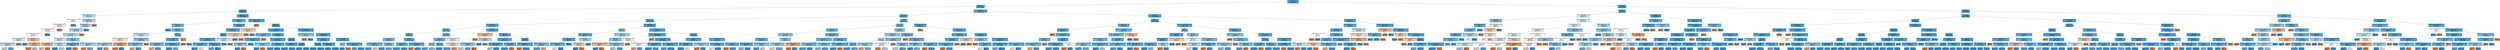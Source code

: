 digraph Tree {
node [shape=box, style="filled", color="black"] ;
0 [label="due_vs_submission_date <= 0.5\ngini = 0.083\nsamples = 153943\nvalue = [6670, 147273]", fillcolor="#399de5f3"] ;
1 [label="weight <= 1.5\ngini = 0.126\nsamples = 70923\nvalue = [4778, 66145]", fillcolor="#399de5ed"] ;
0 -> 1 [labeldistance=2.5, labelangle=45, headlabel="True"] ;
2 [label="date <= 33.0\ngini = 0.037\nsamples = 19112\nvalue = [363, 18749]", fillcolor="#399de5fa"] ;
1 -> 2 ;
3 [label="homepage_clicks_by_interval <= 6.5\ngini = 0.474\nsamples = 262\nvalue = [101, 161]", fillcolor="#399de55f"] ;
2 -> 3 ;
4 [label="oucontent_clicks_by_interval <= 37.0\ngini = 0.5\nsamples = 67\nvalue = [34, 33]", fillcolor="#e5813908"] ;
3 -> 4 ;
5 [label="homepage_clicks_by_interval <= 5.5\ngini = 0.497\nsamples = 63\nvalue = [34, 29]", fillcolor="#e5813925"] ;
4 -> 5 ;
6 [label="homepage_clicks_by_interval <= 4.5\ngini = 0.499\nsamples = 56\nvalue = [27, 29]", fillcolor="#399de512"] ;
5 -> 6 ;
7 [label="resource_clicks_by_interval_change <= 1.5\ngini = 0.499\nsamples = 52\nvalue = [27, 25]", fillcolor="#e5813913"] ;
6 -> 7 ;
8 [label="homepage_clicks_by_interval <= 3.5\ngini = 0.489\nsamples = 33\nvalue = [14, 19]", fillcolor="#399de543"] ;
7 -> 8 ;
9 [label="resource_clicks_by_interval_change <= 0.5\ngini = 0.464\nsamples = 30\nvalue = [11, 19]", fillcolor="#399de56b"] ;
8 -> 9 ;
10 [label="gini = 0.495\nsamples = 20\nvalue = [9, 11]", fillcolor="#399de52e"] ;
9 -> 10 ;
11 [label="gini = 0.32\nsamples = 10\nvalue = [2, 8]", fillcolor="#399de5bf"] ;
9 -> 11 ;
12 [label="gini = 0.0\nsamples = 3\nvalue = [3, 0]", fillcolor="#e58139ff"] ;
8 -> 12 ;
13 [label="subpage_clicks_by_interval <= 0.5\ngini = 0.432\nsamples = 19\nvalue = [13, 6]", fillcolor="#e5813989"] ;
7 -> 13 ;
14 [label="gini = 0.0\nsamples = 2\nvalue = [0, 2]", fillcolor="#399de5ff"] ;
13 -> 14 ;
15 [label="forumng_clicks_by_interval <= 0.5\ngini = 0.36\nsamples = 17\nvalue = [13, 4]", fillcolor="#e58139b1"] ;
13 -> 15 ;
16 [label="gini = 0.153\nsamples = 12\nvalue = [11, 1]", fillcolor="#e58139e8"] ;
15 -> 16 ;
17 [label="gini = 0.48\nsamples = 5\nvalue = [2, 3]", fillcolor="#399de555"] ;
15 -> 17 ;
18 [label="gini = 0.0\nsamples = 4\nvalue = [0, 4]", fillcolor="#399de5ff"] ;
6 -> 18 ;
19 [label="gini = 0.0\nsamples = 7\nvalue = [7, 0]", fillcolor="#e58139ff"] ;
5 -> 19 ;
20 [label="gini = 0.0\nsamples = 4\nvalue = [0, 4]", fillcolor="#399de5ff"] ;
4 -> 20 ;
21 [label="forumng_clicks_by_interval <= 130.5\ngini = 0.451\nsamples = 195\nvalue = [67, 128]", fillcolor="#399de57a"] ;
3 -> 21 ;
22 [label="url_clicks_by_interval <= 4.5\ngini = 0.447\nsamples = 193\nvalue = [65, 128]", fillcolor="#399de57e"] ;
21 -> 22 ;
23 [label="homepage_clicks_by_interval <= 68.5\ngini = 0.455\nsamples = 186\nvalue = [65, 121]", fillcolor="#399de576"] ;
22 -> 23 ;
24 [label="forumng_clicks_by_interval_change <= 2.5\ngini = 0.448\nsamples = 183\nvalue = [62, 121]", fillcolor="#399de57c"] ;
23 -> 24 ;
25 [label="due_vs_submission_date <= -5.5\ngini = 0.488\nsamples = 85\nvalue = [36, 49]", fillcolor="#399de544"] ;
24 -> 25 ;
26 [label="due_vs_submission_date <= -7.5\ngini = 0.346\nsamples = 9\nvalue = [7, 2]", fillcolor="#e58139b6"] ;
25 -> 26 ;
27 [label="gini = 0.48\nsamples = 5\nvalue = [3, 2]", fillcolor="#e5813955"] ;
26 -> 27 ;
28 [label="gini = 0.0\nsamples = 4\nvalue = [4, 0]", fillcolor="#e58139ff"] ;
26 -> 28 ;
29 [label="due_vs_submission_date <= -3.5\ngini = 0.472\nsamples = 76\nvalue = [29, 47]", fillcolor="#399de562"] ;
25 -> 29 ;
30 [label="gini = 0.0\nsamples = 10\nvalue = [0, 10]", fillcolor="#399de5ff"] ;
29 -> 30 ;
31 [label="gini = 0.493\nsamples = 66\nvalue = [29, 37]", fillcolor="#399de537"] ;
29 -> 31 ;
32 [label="homepage_clicks_by_interval <= 16.5\ngini = 0.39\nsamples = 98\nvalue = [26, 72]", fillcolor="#399de5a3"] ;
24 -> 32 ;
33 [label="resource_clicks_by_interval <= 43.5\ngini = 0.147\nsamples = 25\nvalue = [2, 23]", fillcolor="#399de5e9"] ;
32 -> 33 ;
34 [label="gini = 0.08\nsamples = 24\nvalue = [1, 23]", fillcolor="#399de5f4"] ;
33 -> 34 ;
35 [label="gini = 0.0\nsamples = 1\nvalue = [1, 0]", fillcolor="#e58139ff"] ;
33 -> 35 ;
36 [label="homepage_clicks_by_interval_change <= 20.0\ngini = 0.441\nsamples = 73\nvalue = [24, 49]", fillcolor="#399de582"] ;
32 -> 36 ;
37 [label="gini = 0.219\nsamples = 8\nvalue = [7, 1]", fillcolor="#e58139db"] ;
36 -> 37 ;
38 [label="gini = 0.386\nsamples = 65\nvalue = [17, 48]", fillcolor="#399de5a5"] ;
36 -> 38 ;
39 [label="gini = 0.0\nsamples = 3\nvalue = [3, 0]", fillcolor="#e58139ff"] ;
23 -> 39 ;
40 [label="gini = 0.0\nsamples = 7\nvalue = [0, 7]", fillcolor="#399de5ff"] ;
22 -> 40 ;
41 [label="gini = 0.0\nsamples = 2\nvalue = [2, 0]", fillcolor="#e58139ff"] ;
21 -> 41 ;
42 [label="due_vs_submission_date <= -6.5\ngini = 0.027\nsamples = 18850\nvalue = [262, 18588]", fillcolor="#399de5fb"] ;
2 -> 42 ;
43 [label="homepage_clicks_by_interval <= 10.5\ngini = 0.19\nsamples = 638\nvalue = [68, 570]", fillcolor="#399de5e1"] ;
42 -> 43 ;
44 [label="due_vs_submission_date <= -85.5\ngini = 0.257\nsamples = 324\nvalue = [49, 275]", fillcolor="#399de5d2"] ;
43 -> 44 ;
45 [label="gini = 0.0\nsamples = 56\nvalue = [0, 56]", fillcolor="#399de5ff"] ;
44 -> 45 ;
46 [label="due_vs_submission_date <= -24.5\ngini = 0.299\nsamples = 268\nvalue = [49, 219]", fillcolor="#399de5c6"] ;
44 -> 46 ;
47 [label="homepage_clicks_by_interval_change <= -2.0\ngini = 0.475\nsamples = 62\nvalue = [24, 38]", fillcolor="#399de55e"] ;
46 -> 47 ;
48 [label="subpage_clicks_by_interval_change <= -2.0\ngini = 0.49\nsamples = 28\nvalue = [16, 12]", fillcolor="#e5813940"] ;
47 -> 48 ;
49 [label="oucontent_clicks_by_interval_change <= -6.5\ngini = 0.408\nsamples = 14\nvalue = [4, 10]", fillcolor="#399de599"] ;
48 -> 49 ;
50 [label="gini = 0.18\nsamples = 10\nvalue = [1, 9]", fillcolor="#399de5e3"] ;
49 -> 50 ;
51 [label="gini = 0.375\nsamples = 4\nvalue = [3, 1]", fillcolor="#e58139aa"] ;
49 -> 51 ;
52 [label="quiz_clicks_by_interval_change <= 0.5\ngini = 0.245\nsamples = 14\nvalue = [12, 2]", fillcolor="#e58139d4"] ;
48 -> 52 ;
53 [label="gini = 0.142\nsamples = 13\nvalue = [12, 1]", fillcolor="#e58139ea"] ;
52 -> 53 ;
54 [label="gini = 0.0\nsamples = 1\nvalue = [0, 1]", fillcolor="#399de5ff"] ;
52 -> 54 ;
55 [label="subpage_clicks_by_interval_change <= 4.5\ngini = 0.36\nsamples = 34\nvalue = [8, 26]", fillcolor="#399de5b1"] ;
47 -> 55 ;
56 [label="forumng_clicks_by_interval_change <= -3.5\ngini = 0.305\nsamples = 32\nvalue = [6, 26]", fillcolor="#399de5c4"] ;
55 -> 56 ;
57 [label="gini = 0.444\nsamples = 3\nvalue = [2, 1]", fillcolor="#e581397f"] ;
56 -> 57 ;
58 [label="gini = 0.238\nsamples = 29\nvalue = [4, 25]", fillcolor="#399de5d6"] ;
56 -> 58 ;
59 [label="gini = 0.0\nsamples = 2\nvalue = [2, 0]", fillcolor="#e58139ff"] ;
55 -> 59 ;
60 [label="date <= 211.5\ngini = 0.213\nsamples = 206\nvalue = [25, 181]", fillcolor="#399de5dc"] ;
46 -> 60 ;
61 [label="oucontent_clicks_by_interval <= 0.5\ngini = 0.187\nsamples = 201\nvalue = [21, 180]", fillcolor="#399de5e1"] ;
60 -> 61 ;
62 [label="quiz_clicks_by_interval_change <= -23.0\ngini = 0.283\nsamples = 88\nvalue = [15, 73]", fillcolor="#399de5cb"] ;
61 -> 62 ;
63 [label="gini = 0.444\nsamples = 3\nvalue = [2, 1]", fillcolor="#e581397f"] ;
62 -> 63 ;
64 [label="gini = 0.259\nsamples = 85\nvalue = [13, 72]", fillcolor="#399de5d1"] ;
62 -> 64 ;
65 [label="subpage_clicks_by_interval_change <= 4.5\ngini = 0.101\nsamples = 113\nvalue = [6, 107]", fillcolor="#399de5f1"] ;
61 -> 65 ;
66 [label="gini = 0.073\nsamples = 106\nvalue = [4, 102]", fillcolor="#399de5f5"] ;
65 -> 66 ;
67 [label="gini = 0.408\nsamples = 7\nvalue = [2, 5]", fillcolor="#399de599"] ;
65 -> 67 ;
68 [label="date <= 232.5\ngini = 0.32\nsamples = 5\nvalue = [4, 1]", fillcolor="#e58139bf"] ;
60 -> 68 ;
69 [label="gini = 0.0\nsamples = 4\nvalue = [4, 0]", fillcolor="#e58139ff"] ;
68 -> 69 ;
70 [label="gini = 0.0\nsamples = 1\nvalue = [0, 1]", fillcolor="#399de5ff"] ;
68 -> 70 ;
71 [label="quiz_clicks_by_interval <= 102.0\ngini = 0.114\nsamples = 314\nvalue = [19, 295]", fillcolor="#399de5ef"] ;
43 -> 71 ;
72 [label="homepage_clicks_by_interval <= 119.0\ngini = 0.103\nsamples = 311\nvalue = [17, 294]", fillcolor="#399de5f0"] ;
71 -> 72 ;
73 [label="weight <= 0.5\ngini = 0.093\nsamples = 308\nvalue = [15, 293]", fillcolor="#399de5f2"] ;
72 -> 73 ;
74 [label="homepage_clicks_by_interval_change <= -0.5\ngini = 0.082\nsamples = 303\nvalue = [13, 290]", fillcolor="#399de5f4"] ;
73 -> 74 ;
75 [label="subpage_clicks_by_interval_change <= 4.5\ngini = 0.139\nsamples = 120\nvalue = [9, 111]", fillcolor="#399de5ea"] ;
74 -> 75 ;
76 [label="gini = 0.113\nsamples = 116\nvalue = [7, 109]", fillcolor="#399de5ef"] ;
75 -> 76 ;
77 [label="gini = 0.5\nsamples = 4\nvalue = [2, 2]", fillcolor="#e5813900"] ;
75 -> 77 ;
78 [label="due_vs_submission_date <= -37.0\ngini = 0.043\nsamples = 183\nvalue = [4, 179]", fillcolor="#399de5f9"] ;
74 -> 78 ;
79 [label="gini = 0.298\nsamples = 11\nvalue = [2, 9]", fillcolor="#399de5c6"] ;
78 -> 79 ;
80 [label="gini = 0.023\nsamples = 172\nvalue = [2, 170]", fillcolor="#399de5fc"] ;
78 -> 80 ;
81 [label="oucontent_clicks_by_interval_change <= 1.0\ngini = 0.48\nsamples = 5\nvalue = [2, 3]", fillcolor="#399de555"] ;
73 -> 81 ;
82 [label="gini = 0.0\nsamples = 3\nvalue = [0, 3]", fillcolor="#399de5ff"] ;
81 -> 82 ;
83 [label="gini = 0.0\nsamples = 2\nvalue = [2, 0]", fillcolor="#e58139ff"] ;
81 -> 83 ;
84 [label="resource_clicks_by_interval_change <= -4.5\ngini = 0.444\nsamples = 3\nvalue = [2, 1]", fillcolor="#e581397f"] ;
72 -> 84 ;
85 [label="gini = 0.0\nsamples = 1\nvalue = [0, 1]", fillcolor="#399de5ff"] ;
84 -> 85 ;
86 [label="gini = 0.0\nsamples = 2\nvalue = [2, 0]", fillcolor="#e58139ff"] ;
84 -> 86 ;
87 [label="resource_clicks_by_interval_change <= 9.0\ngini = 0.444\nsamples = 3\nvalue = [2, 1]", fillcolor="#e581397f"] ;
71 -> 87 ;
88 [label="gini = 0.0\nsamples = 2\nvalue = [2, 0]", fillcolor="#e58139ff"] ;
87 -> 88 ;
89 [label="gini = 0.0\nsamples = 1\nvalue = [0, 1]", fillcolor="#399de5ff"] ;
87 -> 89 ;
90 [label="resource_clicks_by_interval_change <= -155.0\ngini = 0.021\nsamples = 18212\nvalue = [194, 18018]", fillcolor="#399de5fc"] ;
42 -> 90 ;
91 [label="gini = 0.0\nsamples = 1\nvalue = [1, 0]", fillcolor="#e58139ff"] ;
90 -> 91 ;
92 [label="weight <= 0.5\ngini = 0.021\nsamples = 18211\nvalue = [193, 18018]", fillcolor="#399de5fc"] ;
90 -> 92 ;
93 [label="resource_clicks_by_interval_change <= -45.5\ngini = 0.046\nsamples = 4151\nvalue = [98, 4053]", fillcolor="#399de5f9"] ;
92 -> 93 ;
94 [label="resource_clicks_by_interval_change <= -46.5\ngini = 0.255\nsamples = 20\nvalue = [3, 17]", fillcolor="#399de5d2"] ;
93 -> 94 ;
95 [label="subpage_clicks_by_interval_change <= -26.0\ngini = 0.105\nsamples = 18\nvalue = [1, 17]", fillcolor="#399de5f0"] ;
94 -> 95 ;
96 [label="homepage_clicks_by_interval <= 25.0\ngini = 0.375\nsamples = 4\nvalue = [1, 3]", fillcolor="#399de5aa"] ;
95 -> 96 ;
97 [label="gini = 0.0\nsamples = 3\nvalue = [0, 3]", fillcolor="#399de5ff"] ;
96 -> 97 ;
98 [label="gini = 0.0\nsamples = 1\nvalue = [1, 0]", fillcolor="#e58139ff"] ;
96 -> 98 ;
99 [label="gini = 0.0\nsamples = 14\nvalue = [0, 14]", fillcolor="#399de5ff"] ;
95 -> 99 ;
100 [label="gini = 0.0\nsamples = 2\nvalue = [2, 0]", fillcolor="#e58139ff"] ;
94 -> 100 ;
101 [label="due_vs_submission_date <= -1.5\ngini = 0.045\nsamples = 4131\nvalue = [95, 4036]", fillcolor="#399de5f9"] ;
93 -> 101 ;
102 [label="glossary_clicks_by_interval_change <= -2.5\ngini = 0.076\nsamples = 883\nvalue = [35, 848]", fillcolor="#399de5f4"] ;
101 -> 102 ;
103 [label="homepage_clicks_by_interval_change <= 11.5\ngini = 0.375\nsamples = 8\nvalue = [2, 6]", fillcolor="#399de5aa"] ;
102 -> 103 ;
104 [label="gini = 0.0\nsamples = 6\nvalue = [0, 6]", fillcolor="#399de5ff"] ;
103 -> 104 ;
105 [label="gini = 0.0\nsamples = 2\nvalue = [2, 0]", fillcolor="#e58139ff"] ;
103 -> 105 ;
106 [label="oucontent_clicks_by_interval <= 30.5\ngini = 0.073\nsamples = 875\nvalue = [33, 842]", fillcolor="#399de5f5"] ;
102 -> 106 ;
107 [label="gini = 0.087\nsamples = 721\nvalue = [33, 688]", fillcolor="#399de5f3"] ;
106 -> 107 ;
108 [label="gini = 0.0\nsamples = 154\nvalue = [0, 154]", fillcolor="#399de5ff"] ;
106 -> 108 ;
109 [label="date <= 232.5\ngini = 0.036\nsamples = 3248\nvalue = [60, 3188]", fillcolor="#399de5fa"] ;
101 -> 109 ;
110 [label="resource_clicks_by_interval <= 4.5\ngini = 0.048\nsamples = 2173\nvalue = [54, 2119]", fillcolor="#399de5f9"] ;
109 -> 110 ;
111 [label="gini = 0.042\nsamples = 1868\nvalue = [40, 1828]", fillcolor="#399de5f9"] ;
110 -> 111 ;
112 [label="gini = 0.088\nsamples = 305\nvalue = [14, 291]", fillcolor="#399de5f3"] ;
110 -> 112 ;
113 [label="date <= 238.5\ngini = 0.011\nsamples = 1075\nvalue = [6, 1069]", fillcolor="#399de5fe"] ;
109 -> 113 ;
114 [label="gini = 0.016\nsamples = 503\nvalue = [4, 499]", fillcolor="#399de5fd"] ;
113 -> 114 ;
115 [label="gini = 0.007\nsamples = 572\nvalue = [2, 570]", fillcolor="#399de5fe"] ;
113 -> 115 ;
116 [label="glossary_clicks_by_interval_change <= -12.0\ngini = 0.013\nsamples = 14060\nvalue = [95, 13965]", fillcolor="#399de5fd"] ;
92 -> 116 ;
117 [label="forumng_clicks_by_interval_change <= -297.5\ngini = 0.375\nsamples = 4\nvalue = [1, 3]", fillcolor="#399de5aa"] ;
116 -> 117 ;
118 [label="gini = 0.0\nsamples = 1\nvalue = [1, 0]", fillcolor="#e58139ff"] ;
117 -> 118 ;
119 [label="gini = 0.0\nsamples = 3\nvalue = [0, 3]", fillcolor="#399de5ff"] ;
117 -> 119 ;
120 [label="quiz_clicks_by_interval_change <= 31.5\ngini = 0.013\nsamples = 14056\nvalue = [94, 13962]", fillcolor="#399de5fd"] ;
116 -> 120 ;
121 [label="forumng_clicks_by_interval <= 11.5\ngini = 0.012\nsamples = 13509\nvalue = [81, 13428]", fillcolor="#399de5fd"] ;
120 -> 121 ;
122 [label="date <= 85.5\ngini = 0.019\nsamples = 6621\nvalue = [62, 6559]", fillcolor="#399de5fd"] ;
121 -> 122 ;
123 [label="gini = 0.004\nsamples = 2386\nvalue = [5, 2381]", fillcolor="#399de5fe"] ;
122 -> 123 ;
124 [label="gini = 0.027\nsamples = 4235\nvalue = [57, 4178]", fillcolor="#399de5fc"] ;
122 -> 124 ;
125 [label="homepage_clicks_by_interval <= 9.5\ngini = 0.006\nsamples = 6888\nvalue = [19, 6869]", fillcolor="#399de5fe"] ;
121 -> 125 ;
126 [label="gini = 0.016\nsamples = 756\nvalue = [6, 750]", fillcolor="#399de5fd"] ;
125 -> 126 ;
127 [label="gini = 0.004\nsamples = 6132\nvalue = [13, 6119]", fillcolor="#399de5fe"] ;
125 -> 127 ;
128 [label="homepage_clicks_by_interval <= 1.5\ngini = 0.046\nsamples = 547\nvalue = [13, 534]", fillcolor="#399de5f9"] ;
120 -> 128 ;
129 [label="date <= 173.0\ngini = 0.444\nsamples = 3\nvalue = [1, 2]", fillcolor="#399de57f"] ;
128 -> 129 ;
130 [label="gini = 0.0\nsamples = 2\nvalue = [0, 2]", fillcolor="#399de5ff"] ;
129 -> 130 ;
131 [label="gini = 0.0\nsamples = 1\nvalue = [1, 0]", fillcolor="#e58139ff"] ;
129 -> 131 ;
132 [label="forumng_clicks_by_interval_change <= -95.5\ngini = 0.043\nsamples = 544\nvalue = [12, 532]", fillcolor="#399de5f9"] ;
128 -> 132 ;
133 [label="gini = 0.32\nsamples = 5\nvalue = [1, 4]", fillcolor="#399de5bf"] ;
132 -> 133 ;
134 [label="gini = 0.04\nsamples = 539\nvalue = [11, 528]", fillcolor="#399de5fa"] ;
132 -> 134 ;
135 [label="homepage_clicks_by_interval <= 25.5\ngini = 0.156\nsamples = 51811\nvalue = [4415, 47396]", fillcolor="#399de5e7"] ;
1 -> 135 ;
136 [label="weight <= 19.0\ngini = 0.199\nsamples = 28667\nvalue = [3210, 25457]", fillcolor="#399de5df"] ;
135 -> 136 ;
137 [label="weight <= 17.75\ngini = 0.168\nsamples = 20938\nvalue = [1940, 18998]", fillcolor="#399de5e5"] ;
136 -> 137 ;
138 [label="forumng_clicks_by_interval <= 6.5\ngini = 0.201\nsamples = 14534\nvalue = [1646, 12888]", fillcolor="#399de5de"] ;
137 -> 138 ;
139 [label="weight <= 11.25\ngini = 0.23\nsamples = 9393\nvalue = [1247, 8146]", fillcolor="#399de5d8"] ;
138 -> 139 ;
140 [label="weight <= 2.5\ngini = 0.213\nsamples = 7481\nvalue = [907, 6574]", fillcolor="#399de5dc"] ;
139 -> 140 ;
141 [label="due_vs_submission_date <= -2.5\ngini = 0.287\nsamples = 1059\nvalue = [184, 875]", fillcolor="#399de5c9"] ;
140 -> 141 ;
142 [label="oucontent_clicks_by_interval_change <= 97.0\ngini = 0.235\nsamples = 596\nvalue = [81, 515]", fillcolor="#399de5d7"] ;
141 -> 142 ;
143 [label="gini = 0.227\nsamples = 589\nvalue = [77, 512]", fillcolor="#399de5d9"] ;
142 -> 143 ;
144 [label="gini = 0.49\nsamples = 7\nvalue = [4, 3]", fillcolor="#e5813940"] ;
142 -> 144 ;
145 [label="quiz_clicks_by_interval <= 9.5\ngini = 0.346\nsamples = 463\nvalue = [103, 360]", fillcolor="#399de5b6"] ;
141 -> 145 ;
146 [label="gini = 0.191\nsamples = 103\nvalue = [11, 92]", fillcolor="#399de5e1"] ;
145 -> 146 ;
147 [label="gini = 0.38\nsamples = 360\nvalue = [92, 268]", fillcolor="#399de5a7"] ;
145 -> 147 ;
148 [label="url_clicks_by_interval <= 1.5\ngini = 0.2\nsamples = 6422\nvalue = [723, 5699]", fillcolor="#399de5df"] ;
140 -> 148 ;
149 [label="quiz_clicks_by_interval <= 101.5\ngini = 0.213\nsamples = 5436\nvalue = [657, 4779]", fillcolor="#399de5dc"] ;
148 -> 149 ;
150 [label="gini = 0.226\nsamples = 4646\nvalue = [602, 4044]", fillcolor="#399de5d9"] ;
149 -> 150 ;
151 [label="gini = 0.13\nsamples = 790\nvalue = [55, 735]", fillcolor="#399de5ec"] ;
149 -> 151 ;
152 [label="resource_clicks_by_interval_change <= -49.5\ngini = 0.125\nsamples = 986\nvalue = [66, 920]", fillcolor="#399de5ed"] ;
148 -> 152 ;
153 [label="gini = 0.0\nsamples = 1\nvalue = [1, 0]", fillcolor="#e58139ff"] ;
152 -> 153 ;
154 [label="gini = 0.123\nsamples = 985\nvalue = [65, 920]", fillcolor="#399de5ed"] ;
152 -> 154 ;
155 [label="date <= 175.5\ngini = 0.292\nsamples = 1912\nvalue = [340, 1572]", fillcolor="#399de5c8"] ;
139 -> 155 ;
156 [label="due_vs_submission_date <= -7.5\ngini = 0.274\nsamples = 1815\nvalue = [298, 1517]", fillcolor="#399de5cd"] ;
155 -> 156 ;
157 [label="date <= 40.0\ngini = 0.407\nsamples = 260\nvalue = [74, 186]", fillcolor="#399de59a"] ;
156 -> 157 ;
158 [label="gini = 0.273\nsamples = 86\nvalue = [14, 72]", fillcolor="#399de5cd"] ;
157 -> 158 ;
159 [label="gini = 0.452\nsamples = 174\nvalue = [60, 114]", fillcolor="#399de579"] ;
157 -> 159 ;
160 [label="date <= 40.0\ngini = 0.247\nsamples = 1555\nvalue = [224, 1331]", fillcolor="#399de5d4"] ;
156 -> 160 ;
161 [label="gini = 0.083\nsamples = 254\nvalue = [11, 243]", fillcolor="#399de5f3"] ;
160 -> 161 ;
162 [label="gini = 0.274\nsamples = 1301\nvalue = [213, 1088]", fillcolor="#399de5cd"] ;
160 -> 162 ;
163 [label="homepage_clicks_by_interval <= 11.5\ngini = 0.491\nsamples = 97\nvalue = [42, 55]", fillcolor="#399de53c"] ;
155 -> 163 ;
164 [label="oucontent_clicks_by_interval <= 6.5\ngini = 0.475\nsamples = 49\nvalue = [30, 19]", fillcolor="#e581395e"] ;
163 -> 164 ;
165 [label="gini = 0.298\nsamples = 22\nvalue = [18, 4]", fillcolor="#e58139c6"] ;
164 -> 165 ;
166 [label="gini = 0.494\nsamples = 27\nvalue = [12, 15]", fillcolor="#399de533"] ;
164 -> 166 ;
167 [label="resource_clicks_by_interval_change <= 15.0\ngini = 0.375\nsamples = 48\nvalue = [12, 36]", fillcolor="#399de5aa"] ;
163 -> 167 ;
168 [label="gini = 0.32\nsamples = 45\nvalue = [9, 36]", fillcolor="#399de5bf"] ;
167 -> 168 ;
169 [label="gini = 0.0\nsamples = 3\nvalue = [3, 0]", fillcolor="#e58139ff"] ;
167 -> 169 ;
170 [label="due_vs_submission_date <= -40.0\ngini = 0.143\nsamples = 5141\nvalue = [399, 4742]", fillcolor="#399de5ea"] ;
138 -> 170 ;
171 [label="subpage_clicks_by_interval_change <= 4.0\ngini = 0.375\nsamples = 8\nvalue = [6, 2]", fillcolor="#e58139aa"] ;
170 -> 171 ;
172 [label="gini = 0.0\nsamples = 5\nvalue = [5, 0]", fillcolor="#e58139ff"] ;
171 -> 172 ;
173 [label="url_clicks_by_interval_change <= 2.0\ngini = 0.444\nsamples = 3\nvalue = [1, 2]", fillcolor="#399de57f"] ;
171 -> 173 ;
174 [label="gini = 0.0\nsamples = 2\nvalue = [0, 2]", fillcolor="#399de5ff"] ;
173 -> 174 ;
175 [label="gini = 0.0\nsamples = 1\nvalue = [1, 0]", fillcolor="#e58139ff"] ;
173 -> 175 ;
176 [label="due_vs_submission_date <= -1.5\ngini = 0.141\nsamples = 5133\nvalue = [393, 4740]", fillcolor="#399de5ea"] ;
170 -> 176 ;
177 [label="quiz_clicks_by_interval_change <= -56.5\ngini = 0.181\nsamples = 2707\nvalue = [272, 2435]", fillcolor="#399de5e3"] ;
176 -> 177 ;
178 [label="ouwiki_clicks_by_interval_change <= -1.5\ngini = 0.045\nsamples = 172\nvalue = [4, 168]", fillcolor="#399de5f9"] ;
177 -> 178 ;
179 [label="gini = 0.48\nsamples = 5\nvalue = [2, 3]", fillcolor="#399de555"] ;
178 -> 179 ;
180 [label="gini = 0.024\nsamples = 167\nvalue = [2, 165]", fillcolor="#399de5fc"] ;
178 -> 180 ;
181 [label="dataplus_clicks_by_interval <= 0.5\ngini = 0.189\nsamples = 2535\nvalue = [268, 2267]", fillcolor="#399de5e1"] ;
177 -> 181 ;
182 [label="gini = 0.189\nsamples = 2534\nvalue = [267, 2267]", fillcolor="#399de5e1"] ;
181 -> 182 ;
183 [label="gini = 0.0\nsamples = 1\nvalue = [1, 0]", fillcolor="#e58139ff"] ;
181 -> 183 ;
184 [label="date <= 102.0\ngini = 0.095\nsamples = 2426\nvalue = [121, 2305]", fillcolor="#399de5f2"] ;
176 -> 184 ;
185 [label="subpage_clicks_by_interval_change <= -135.5\ngini = 0.074\nsamples = 2260\nvalue = [87, 2173]", fillcolor="#399de5f5"] ;
184 -> 185 ;
186 [label="gini = 0.0\nsamples = 1\nvalue = [1, 0]", fillcolor="#e58139ff"] ;
185 -> 186 ;
187 [label="gini = 0.073\nsamples = 2259\nvalue = [86, 2173]", fillcolor="#399de5f5"] ;
185 -> 187 ;
188 [label="subpage_clicks_by_interval_change <= 15.5\ngini = 0.326\nsamples = 166\nvalue = [34, 132]", fillcolor="#399de5bd"] ;
184 -> 188 ;
189 [label="gini = 0.305\nsamples = 160\nvalue = [30, 130]", fillcolor="#399de5c4"] ;
188 -> 189 ;
190 [label="gini = 0.444\nsamples = 6\nvalue = [4, 2]", fillcolor="#e581397f"] ;
188 -> 190 ;
191 [label="due_vs_submission_date <= -24.5\ngini = 0.088\nsamples = 6404\nvalue = [294, 6110]", fillcolor="#399de5f3"] ;
137 -> 191 ;
192 [label="date <= 64.5\ngini = 0.377\nsamples = 135\nvalue = [34, 101]", fillcolor="#399de5a9"] ;
191 -> 192 ;
193 [label="quiz_clicks_by_interval_change <= 0.5\ngini = 0.161\nsamples = 34\nvalue = [3, 31]", fillcolor="#399de5e6"] ;
192 -> 193 ;
194 [label="homepage_clicks_by_interval <= 0.5\ngini = 0.069\nsamples = 28\nvalue = [1, 27]", fillcolor="#399de5f6"] ;
193 -> 194 ;
195 [label="subpage_clicks_by_interval_change <= -5.0\ngini = 0.219\nsamples = 8\nvalue = [1, 7]", fillcolor="#399de5db"] ;
194 -> 195 ;
196 [label="gini = 0.5\nsamples = 2\nvalue = [1, 1]", fillcolor="#e5813900"] ;
195 -> 196 ;
197 [label="gini = 0.0\nsamples = 6\nvalue = [0, 6]", fillcolor="#399de5ff"] ;
195 -> 197 ;
198 [label="gini = 0.0\nsamples = 20\nvalue = [0, 20]", fillcolor="#399de5ff"] ;
194 -> 198 ;
199 [label="subpage_clicks_by_interval <= 3.5\ngini = 0.444\nsamples = 6\nvalue = [2, 4]", fillcolor="#399de57f"] ;
193 -> 199 ;
200 [label="subpage_clicks_by_interval <= 1.5\ngini = 0.444\nsamples = 3\nvalue = [2, 1]", fillcolor="#e581397f"] ;
199 -> 200 ;
201 [label="gini = 0.0\nsamples = 1\nvalue = [0, 1]", fillcolor="#399de5ff"] ;
200 -> 201 ;
202 [label="gini = 0.0\nsamples = 2\nvalue = [2, 0]", fillcolor="#e58139ff"] ;
200 -> 202 ;
203 [label="gini = 0.0\nsamples = 3\nvalue = [0, 3]", fillcolor="#399de5ff"] ;
199 -> 203 ;
204 [label="homepage_clicks_by_interval_change <= -1.5\ngini = 0.425\nsamples = 101\nvalue = [31, 70]", fillcolor="#399de58e"] ;
192 -> 204 ;
205 [label="due_vs_submission_date <= -111.0\ngini = 0.384\nsamples = 85\nvalue = [22, 63]", fillcolor="#399de5a6"] ;
204 -> 205 ;
206 [label="homepage_clicks_by_interval_change <= -20.0\ngini = 0.375\nsamples = 4\nvalue = [3, 1]", fillcolor="#e58139aa"] ;
205 -> 206 ;
207 [label="gini = 0.0\nsamples = 1\nvalue = [0, 1]", fillcolor="#399de5ff"] ;
206 -> 207 ;
208 [label="gini = 0.0\nsamples = 3\nvalue = [3, 0]", fillcolor="#e58139ff"] ;
206 -> 208 ;
209 [label="resource_clicks_by_interval_change <= -2.5\ngini = 0.359\nsamples = 81\nvalue = [19, 62]", fillcolor="#399de5b1"] ;
205 -> 209 ;
210 [label="gini = 0.483\nsamples = 27\nvalue = [11, 16]", fillcolor="#399de550"] ;
209 -> 210 ;
211 [label="gini = 0.252\nsamples = 54\nvalue = [8, 46]", fillcolor="#399de5d3"] ;
209 -> 211 ;
212 [label="due_vs_submission_date <= -44.5\ngini = 0.492\nsamples = 16\nvalue = [9, 7]", fillcolor="#e5813939"] ;
204 -> 212 ;
213 [label="gini = 0.0\nsamples = 3\nvalue = [3, 0]", fillcolor="#e58139ff"] ;
212 -> 213 ;
214 [label="homepage_clicks_by_interval_change <= -0.5\ngini = 0.497\nsamples = 13\nvalue = [6, 7]", fillcolor="#399de524"] ;
212 -> 214 ;
215 [label="gini = 0.408\nsamples = 7\nvalue = [5, 2]", fillcolor="#e5813999"] ;
214 -> 215 ;
216 [label="gini = 0.278\nsamples = 6\nvalue = [1, 5]", fillcolor="#399de5cc"] ;
214 -> 216 ;
217 [label="homepage_clicks_by_interval_change <= -6.5\ngini = 0.08\nsamples = 6269\nvalue = [260, 6009]", fillcolor="#399de5f4"] ;
191 -> 217 ;
218 [label="sharedsubpage_clicks_by_interval_change <= -3.5\ngini = 0.06\nsamples = 4427\nvalue = [138, 4289]", fillcolor="#399de5f7"] ;
217 -> 218 ;
219 [label="gini = 0.0\nsamples = 1\nvalue = [1, 0]", fillcolor="#e58139ff"] ;
218 -> 219 ;
220 [label="forumng_clicks_by_interval_change <= -24.5\ngini = 0.06\nsamples = 4426\nvalue = [137, 4289]", fillcolor="#399de5f7"] ;
218 -> 220 ;
221 [label="quiz_clicks_by_interval_change <= 13.5\ngini = 0.044\nsamples = 2070\nvalue = [47, 2023]", fillcolor="#399de5f9"] ;
220 -> 221 ;
222 [label="gini = 0.042\nsamples = 2043\nvalue = [44, 1999]", fillcolor="#399de5f9"] ;
221 -> 222 ;
223 [label="gini = 0.198\nsamples = 27\nvalue = [3, 24]", fillcolor="#399de5df"] ;
221 -> 223 ;
224 [label="resource_clicks_by_interval_change <= -38.5\ngini = 0.073\nsamples = 2356\nvalue = [90, 2266]", fillcolor="#399de5f5"] ;
220 -> 224 ;
225 [label="gini = 0.266\nsamples = 19\nvalue = [3, 16]", fillcolor="#399de5cf"] ;
224 -> 225 ;
226 [label="gini = 0.072\nsamples = 2337\nvalue = [87, 2250]", fillcolor="#399de5f5"] ;
224 -> 226 ;
227 [label="date <= 85.5\ngini = 0.124\nsamples = 1842\nvalue = [122, 1720]", fillcolor="#399de5ed"] ;
217 -> 227 ;
228 [label="forumng_clicks_by_interval_change <= 64.0\ngini = 0.068\nsamples = 738\nvalue = [26, 712]", fillcolor="#399de5f6"] ;
227 -> 228 ;
229 [label="quiz_clicks_by_interval_change <= 32.0\ngini = 0.061\nsamples = 727\nvalue = [23, 704]", fillcolor="#399de5f7"] ;
228 -> 229 ;
230 [label="gini = 0.059\nsamples = 725\nvalue = [22, 703]", fillcolor="#399de5f7"] ;
229 -> 230 ;
231 [label="gini = 0.5\nsamples = 2\nvalue = [1, 1]", fillcolor="#e5813900"] ;
229 -> 231 ;
232 [label="homepage_clicks_by_interval_change <= 4.5\ngini = 0.397\nsamples = 11\nvalue = [3, 8]", fillcolor="#399de59f"] ;
228 -> 232 ;
233 [label="gini = 0.0\nsamples = 3\nvalue = [3, 0]", fillcolor="#e58139ff"] ;
232 -> 233 ;
234 [label="gini = 0.0\nsamples = 8\nvalue = [0, 8]", fillcolor="#399de5ff"] ;
232 -> 234 ;
235 [label="homepage_clicks_by_interval_change <= -1.5\ngini = 0.159\nsamples = 1104\nvalue = [96, 1008]", fillcolor="#399de5e7"] ;
227 -> 235 ;
236 [label="quiz_clicks_by_interval_change <= -41.5\ngini = 0.134\nsamples = 828\nvalue = [60, 768]", fillcolor="#399de5eb"] ;
235 -> 236 ;
237 [label="gini = 0.5\nsamples = 4\nvalue = [2, 2]", fillcolor="#e5813900"] ;
236 -> 237 ;
238 [label="gini = 0.131\nsamples = 824\nvalue = [58, 766]", fillcolor="#399de5ec"] ;
236 -> 238 ;
239 [label="quiz_clicks_by_interval_change <= -31.0\ngini = 0.227\nsamples = 276\nvalue = [36, 240]", fillcolor="#399de5d9"] ;
235 -> 239 ;
240 [label="gini = 0.0\nsamples = 1\nvalue = [1, 0]", fillcolor="#e58139ff"] ;
239 -> 240 ;
241 [label="gini = 0.222\nsamples = 275\nvalue = [35, 240]", fillcolor="#399de5da"] ;
239 -> 241 ;
242 [label="weight <= 26.5\ngini = 0.275\nsamples = 7729\nvalue = [1270, 6459]", fillcolor="#399de5cd"] ;
136 -> 242 ;
243 [label="date <= 161.5\ngini = 0.309\nsamples = 6119\nvalue = [1168, 4951]", fillcolor="#399de5c3"] ;
242 -> 243 ;
244 [label="due_vs_submission_date <= -7.5\ngini = 0.278\nsamples = 4492\nvalue = [749, 3743]", fillcolor="#399de5cc"] ;
243 -> 244 ;
245 [label="quiz_clicks_by_interval_change <= -122.0\ngini = 0.384\nsamples = 830\nvalue = [215, 615]", fillcolor="#399de5a6"] ;
244 -> 245 ;
246 [label="forumng_clicks_by_interval <= 1.5\ngini = 0.188\nsamples = 76\nvalue = [8, 68]", fillcolor="#399de5e1"] ;
245 -> 246 ;
247 [label="homepage_clicks_by_interval <= 0.5\ngini = 0.043\nsamples = 46\nvalue = [1, 45]", fillcolor="#399de5f9"] ;
246 -> 247 ;
248 [label="gini = 0.444\nsamples = 3\nvalue = [1, 2]", fillcolor="#399de57f"] ;
247 -> 248 ;
249 [label="gini = 0.0\nsamples = 43\nvalue = [0, 43]", fillcolor="#399de5ff"] ;
247 -> 249 ;
250 [label="subpage_clicks_by_interval_change <= -15.0\ngini = 0.358\nsamples = 30\nvalue = [7, 23]", fillcolor="#399de5b1"] ;
246 -> 250 ;
251 [label="gini = 0.172\nsamples = 21\nvalue = [2, 19]", fillcolor="#399de5e4"] ;
250 -> 251 ;
252 [label="gini = 0.494\nsamples = 9\nvalue = [5, 4]", fillcolor="#e5813933"] ;
250 -> 252 ;
253 [label="page_clicks_by_interval <= 1.5\ngini = 0.398\nsamples = 754\nvalue = [207, 547]", fillcolor="#399de59f"] ;
245 -> 253 ;
254 [label="quiz_clicks_by_interval_change <= -103.5\ngini = 0.393\nsamples = 747\nvalue = [201, 546]", fillcolor="#399de5a1"] ;
253 -> 254 ;
255 [label="gini = 0.498\nsamples = 32\nvalue = [17, 15]", fillcolor="#e581391e"] ;
254 -> 255 ;
256 [label="gini = 0.382\nsamples = 715\nvalue = [184, 531]", fillcolor="#399de5a7"] ;
254 -> 256 ;
257 [label="forumng_clicks_by_interval_change <= 2.0\ngini = 0.245\nsamples = 7\nvalue = [6, 1]", fillcolor="#e58139d4"] ;
253 -> 257 ;
258 [label="gini = 0.0\nsamples = 6\nvalue = [6, 0]", fillcolor="#e58139ff"] ;
257 -> 258 ;
259 [label="gini = 0.0\nsamples = 1\nvalue = [0, 1]", fillcolor="#399de5ff"] ;
257 -> 259 ;
260 [label="homepage_clicks_by_interval <= 12.5\ngini = 0.249\nsamples = 3662\nvalue = [534, 3128]", fillcolor="#399de5d3"] ;
244 -> 260 ;
261 [label="homepage_clicks_by_interval_change <= -2.5\ngini = 0.297\nsamples = 1746\nvalue = [317, 1429]", fillcolor="#399de5c6"] ;
260 -> 261 ;
262 [label="oucontent_clicks_by_interval_change <= 8.5\ngini = 0.273\nsamples = 1130\nvalue = [184, 946]", fillcolor="#399de5cd"] ;
261 -> 262 ;
263 [label="gini = 0.286\nsamples = 1030\nvalue = [178, 852]", fillcolor="#399de5ca"] ;
262 -> 263 ;
264 [label="gini = 0.113\nsamples = 100\nvalue = [6, 94]", fillcolor="#399de5ef"] ;
262 -> 264 ;
265 [label="homepage_clicks_by_interval <= 5.5\ngini = 0.339\nsamples = 616\nvalue = [133, 483]", fillcolor="#399de5b9"] ;
261 -> 265 ;
266 [label="gini = 0.438\nsamples = 139\nvalue = [45, 94]", fillcolor="#399de585"] ;
265 -> 266 ;
267 [label="gini = 0.301\nsamples = 477\nvalue = [88, 389]", fillcolor="#399de5c5"] ;
265 -> 267 ;
268 [label="quiz_clicks_by_interval_change <= -6.5\ngini = 0.201\nsamples = 1916\nvalue = [217, 1699]", fillcolor="#399de5de"] ;
260 -> 268 ;
269 [label="oucollaborate_clicks_by_interval_change <= 19.0\ngini = 0.142\nsamples = 715\nvalue = [55, 660]", fillcolor="#399de5ea"] ;
268 -> 269 ;
270 [label="gini = 0.14\nsamples = 714\nvalue = [54, 660]", fillcolor="#399de5ea"] ;
269 -> 270 ;
271 [label="gini = 0.0\nsamples = 1\nvalue = [1, 0]", fillcolor="#e58139ff"] ;
269 -> 271 ;
272 [label="date <= 141.0\ngini = 0.233\nsamples = 1201\nvalue = [162, 1039]", fillcolor="#399de5d7"] ;
268 -> 272 ;
273 [label="gini = 0.209\nsamples = 994\nvalue = [118, 876]", fillcolor="#399de5dd"] ;
272 -> 273 ;
274 [label="gini = 0.335\nsamples = 207\nvalue = [44, 163]", fillcolor="#399de5ba"] ;
272 -> 274 ;
275 [label="url_clicks_by_interval <= 3.5\ngini = 0.382\nsamples = 1627\nvalue = [419, 1208]", fillcolor="#399de5a7"] ;
243 -> 275 ;
276 [label="oucontent_clicks_by_interval_change <= -2.5\ngini = 0.405\nsamples = 1367\nvalue = [386, 981]", fillcolor="#399de59b"] ;
275 -> 276 ;
277 [label="date <= 197.0\ngini = 0.461\nsamples = 481\nvalue = [173, 308]", fillcolor="#399de570"] ;
276 -> 277 ;
278 [label="dualpane_clicks_by_interval_change <= -0.5\ngini = 0.407\nsamples = 288\nvalue = [82, 206]", fillcolor="#399de599"] ;
277 -> 278 ;
279 [label="gini = 0.397\nsamples = 11\nvalue = [8, 3]", fillcolor="#e581399f"] ;
278 -> 279 ;
280 [label="gini = 0.392\nsamples = 277\nvalue = [74, 203]", fillcolor="#399de5a2"] ;
278 -> 280 ;
281 [label="oucontent_clicks_by_interval_change <= -75.0\ngini = 0.498\nsamples = 193\nvalue = [91, 102]", fillcolor="#399de51b"] ;
277 -> 281 ;
282 [label="gini = 0.231\nsamples = 15\nvalue = [13, 2]", fillcolor="#e58139d8"] ;
281 -> 282 ;
283 [label="gini = 0.492\nsamples = 178\nvalue = [78, 100]", fillcolor="#399de538"] ;
281 -> 283 ;
284 [label="subpage_clicks_by_interval_change <= -38.0\ngini = 0.365\nsamples = 886\nvalue = [213, 673]", fillcolor="#399de5ae"] ;
276 -> 284 ;
285 [label="gini = 0.0\nsamples = 5\nvalue = [5, 0]", fillcolor="#e58139ff"] ;
284 -> 285 ;
286 [label="due_vs_submission_date <= -8.5\ngini = 0.361\nsamples = 881\nvalue = [208, 673]", fillcolor="#399de5b0"] ;
284 -> 286 ;
287 [label="gini = 0.496\nsamples = 53\nvalue = [24, 29]", fillcolor="#399de52c"] ;
286 -> 287 ;
288 [label="gini = 0.346\nsamples = 828\nvalue = [184, 644]", fillcolor="#399de5b6"] ;
286 -> 288 ;
289 [label="due_vs_submission_date <= -45.5\ngini = 0.222\nsamples = 260\nvalue = [33, 227]", fillcolor="#399de5da"] ;
275 -> 289 ;
290 [label="gini = 0.0\nsamples = 2\nvalue = [2, 0]", fillcolor="#e58139ff"] ;
289 -> 290 ;
291 [label="resource_clicks_by_interval_change <= -2.5\ngini = 0.211\nsamples = 258\nvalue = [31, 227]", fillcolor="#399de5dc"] ;
289 -> 291 ;
292 [label="oucontent_clicks_by_interval <= 10.5\ngini = 0.339\nsamples = 74\nvalue = [16, 58]", fillcolor="#399de5b9"] ;
291 -> 292 ;
293 [label="gini = 0.0\nsamples = 18\nvalue = [0, 18]", fillcolor="#399de5ff"] ;
292 -> 293 ;
294 [label="gini = 0.408\nsamples = 56\nvalue = [16, 40]", fillcolor="#399de599"] ;
292 -> 294 ;
295 [label="quiz_clicks_by_interval_change <= -509.0\ngini = 0.15\nsamples = 184\nvalue = [15, 169]", fillcolor="#399de5e8"] ;
291 -> 295 ;
296 [label="gini = 0.0\nsamples = 1\nvalue = [1, 0]", fillcolor="#e58139ff"] ;
295 -> 296 ;
297 [label="gini = 0.141\nsamples = 183\nvalue = [14, 169]", fillcolor="#399de5ea"] ;
295 -> 297 ;
298 [label="due_vs_submission_date <= -94.5\ngini = 0.119\nsamples = 1610\nvalue = [102, 1508]", fillcolor="#399de5ee"] ;
242 -> 298 ;
299 [label="gini = 0.0\nsamples = 2\nvalue = [2, 0]", fillcolor="#e58139ff"] ;
298 -> 299 ;
300 [label="oucontent_clicks_by_interval <= 51.5\ngini = 0.117\nsamples = 1608\nvalue = [100, 1508]", fillcolor="#399de5ee"] ;
298 -> 300 ;
301 [label="forumng_clicks_by_interval_change <= 54.5\ngini = 0.158\nsamples = 893\nvalue = [77, 816]", fillcolor="#399de5e7"] ;
300 -> 301 ;
302 [label="externalquiz_clicks_by_interval <= 1.5\ngini = 0.154\nsamples = 890\nvalue = [75, 815]", fillcolor="#399de5e8"] ;
301 -> 302 ;
303 [label="glossary_clicks_by_interval_change <= -8.5\ngini = 0.153\nsamples = 889\nvalue = [74, 815]", fillcolor="#399de5e8"] ;
302 -> 303 ;
304 [label="gini = 0.0\nsamples = 1\nvalue = [1, 0]", fillcolor="#e58139ff"] ;
303 -> 304 ;
305 [label="gini = 0.151\nsamples = 888\nvalue = [73, 815]", fillcolor="#399de5e8"] ;
303 -> 305 ;
306 [label="gini = 0.0\nsamples = 1\nvalue = [1, 0]", fillcolor="#e58139ff"] ;
302 -> 306 ;
307 [label="url_clicks_by_interval_change <= -5.5\ngini = 0.444\nsamples = 3\nvalue = [2, 1]", fillcolor="#e581397f"] ;
301 -> 307 ;
308 [label="gini = 0.0\nsamples = 1\nvalue = [0, 1]", fillcolor="#399de5ff"] ;
307 -> 308 ;
309 [label="gini = 0.0\nsamples = 2\nvalue = [2, 0]", fillcolor="#e58139ff"] ;
307 -> 309 ;
310 [label="due_vs_submission_date <= -20.5\ngini = 0.062\nsamples = 715\nvalue = [23, 692]", fillcolor="#399de5f7"] ;
300 -> 310 ;
311 [label="url_clicks_by_interval_change <= -4.0\ngini = 0.375\nsamples = 12\nvalue = [3, 9]", fillcolor="#399de5aa"] ;
310 -> 311 ;
312 [label="gini = 0.0\nsamples = 2\nvalue = [2, 0]", fillcolor="#e58139ff"] ;
311 -> 312 ;
313 [label="homepage_clicks_by_interval <= 8.5\ngini = 0.18\nsamples = 10\nvalue = [1, 9]", fillcolor="#399de5e3"] ;
311 -> 313 ;
314 [label="gini = 0.5\nsamples = 2\nvalue = [1, 1]", fillcolor="#e5813900"] ;
313 -> 314 ;
315 [label="gini = 0.0\nsamples = 8\nvalue = [0, 8]", fillcolor="#399de5ff"] ;
313 -> 315 ;
316 [label="homepage_clicks_by_interval_change <= 10.5\ngini = 0.055\nsamples = 703\nvalue = [20, 683]", fillcolor="#399de5f8"] ;
310 -> 316 ;
317 [label="glossary_clicks_by_interval_change <= -5.5\ngini = 0.047\nsamples = 666\nvalue = [16, 650]", fillcolor="#399de5f9"] ;
316 -> 317 ;
318 [label="gini = 0.375\nsamples = 4\nvalue = [1, 3]", fillcolor="#399de5aa"] ;
317 -> 318 ;
319 [label="gini = 0.044\nsamples = 662\nvalue = [15, 647]", fillcolor="#399de5f9"] ;
317 -> 319 ;
320 [label="oucontent_clicks_by_interval_change <= 14.0\ngini = 0.193\nsamples = 37\nvalue = [4, 33]", fillcolor="#399de5e0"] ;
316 -> 320 ;
321 [label="gini = 0.5\nsamples = 4\nvalue = [2, 2]", fillcolor="#e5813900"] ;
320 -> 321 ;
322 [label="gini = 0.114\nsamples = 33\nvalue = [2, 31]", fillcolor="#399de5ef"] ;
320 -> 322 ;
323 [label="forumng_clicks_by_interval <= 43.5\ngini = 0.099\nsamples = 23144\nvalue = [1205, 21939]", fillcolor="#399de5f1"] ;
135 -> 323 ;
324 [label="weight <= 2.5\ngini = 0.123\nsamples = 12844\nvalue = [846, 11998]", fillcolor="#399de5ed"] ;
323 -> 324 ;
325 [label="due_vs_submission_date <= -2.5\ngini = 0.218\nsamples = 1158\nvalue = [144, 1014]", fillcolor="#399de5db"] ;
324 -> 325 ;
326 [label="due_vs_submission_date <= -5.5\ngini = 0.137\nsamples = 513\nvalue = [38, 475]", fillcolor="#399de5eb"] ;
325 -> 326 ;
327 [label="gini = 0.0\nsamples = 2\nvalue = [2, 0]", fillcolor="#e58139ff"] ;
326 -> 327 ;
328 [label="quiz_clicks_by_interval_change <= 53.0\ngini = 0.131\nsamples = 511\nvalue = [36, 475]", fillcolor="#399de5ec"] ;
326 -> 328 ;
329 [label="quiz_clicks_by_interval <= 51.0\ngini = 0.306\nsamples = 53\nvalue = [10, 43]", fillcolor="#399de5c4"] ;
328 -> 329 ;
330 [label="homepage_clicks_by_interval_change <= 26.5\ngini = 0.265\nsamples = 51\nvalue = [8, 43]", fillcolor="#399de5d0"] ;
329 -> 330 ;
331 [label="gini = 0.444\nsamples = 3\nvalue = [2, 1]", fillcolor="#e581397f"] ;
330 -> 331 ;
332 [label="gini = 0.219\nsamples = 48\nvalue = [6, 42]", fillcolor="#399de5db"] ;
330 -> 332 ;
333 [label="gini = 0.0\nsamples = 2\nvalue = [2, 0]", fillcolor="#e58139ff"] ;
329 -> 333 ;
334 [label="url_clicks_by_interval <= 12.0\ngini = 0.107\nsamples = 458\nvalue = [26, 432]", fillcolor="#399de5f0"] ;
328 -> 334 ;
335 [label="resource_clicks_by_interval_change <= 5.5\ngini = 0.1\nsamples = 454\nvalue = [24, 430]", fillcolor="#399de5f1"] ;
334 -> 335 ;
336 [label="gini = 0.179\nsamples = 121\nvalue = [12, 109]", fillcolor="#399de5e3"] ;
335 -> 336 ;
337 [label="gini = 0.069\nsamples = 333\nvalue = [12, 321]", fillcolor="#399de5f5"] ;
335 -> 337 ;
338 [label="url_clicks_by_interval <= 15.5\ngini = 0.5\nsamples = 4\nvalue = [2, 2]", fillcolor="#e5813900"] ;
334 -> 338 ;
339 [label="gini = 0.0\nsamples = 2\nvalue = [2, 0]", fillcolor="#e58139ff"] ;
338 -> 339 ;
340 [label="gini = 0.0\nsamples = 2\nvalue = [0, 2]", fillcolor="#399de5ff"] ;
338 -> 340 ;
341 [label="ouelluminate_clicks_by_interval_change <= 8.5\ngini = 0.275\nsamples = 645\nvalue = [106, 539]", fillcolor="#399de5cd"] ;
325 -> 341 ;
342 [label="forumng_clicks_by_interval_change <= 24.5\ngini = 0.27\nsamples = 641\nvalue = [103, 538]", fillcolor="#399de5ce"] ;
341 -> 342 ;
343 [label="quiz_clicks_by_interval_change <= 165.0\ngini = 0.311\nsamples = 456\nvalue = [88, 368]", fillcolor="#399de5c2"] ;
342 -> 343 ;
344 [label="oucontent_clicks_by_interval_change <= 7.5\ngini = 0.357\nsamples = 336\nvalue = [78, 258]", fillcolor="#399de5b2"] ;
343 -> 344 ;
345 [label="gini = 0.256\nsamples = 133\nvalue = [20, 113]", fillcolor="#399de5d2"] ;
344 -> 345 ;
346 [label="gini = 0.408\nsamples = 203\nvalue = [58, 145]", fillcolor="#399de599"] ;
344 -> 346 ;
347 [label="oucollaborate_clicks_by_interval_change <= 3.5\ngini = 0.153\nsamples = 120\nvalue = [10, 110]", fillcolor="#399de5e8"] ;
343 -> 347 ;
348 [label="gini = 0.129\nsamples = 115\nvalue = [8, 107]", fillcolor="#399de5ec"] ;
347 -> 348 ;
349 [label="gini = 0.48\nsamples = 5\nvalue = [2, 3]", fillcolor="#399de555"] ;
347 -> 349 ;
350 [label="resource_clicks_by_interval <= 8.5\ngini = 0.149\nsamples = 185\nvalue = [15, 170]", fillcolor="#399de5e9"] ;
342 -> 350 ;
351 [label="ouelluminate_clicks_by_interval_change <= 1.5\ngini = 0.223\nsamples = 86\nvalue = [11, 75]", fillcolor="#399de5da"] ;
350 -> 351 ;
352 [label="gini = 0.278\nsamples = 66\nvalue = [11, 55]", fillcolor="#399de5cc"] ;
351 -> 352 ;
353 [label="gini = 0.0\nsamples = 20\nvalue = [0, 20]", fillcolor="#399de5ff"] ;
351 -> 353 ;
354 [label="oucollaborate_clicks_by_interval_change <= 2.5\ngini = 0.078\nsamples = 99\nvalue = [4, 95]", fillcolor="#399de5f4"] ;
350 -> 354 ;
355 [label="gini = 0.059\nsamples = 98\nvalue = [3, 95]", fillcolor="#399de5f7"] ;
354 -> 355 ;
356 [label="gini = 0.0\nsamples = 1\nvalue = [1, 0]", fillcolor="#e58139ff"] ;
354 -> 356 ;
357 [label="forumng_clicks_by_interval <= 25.5\ngini = 0.375\nsamples = 4\nvalue = [3, 1]", fillcolor="#e58139aa"] ;
341 -> 357 ;
358 [label="gini = 0.0\nsamples = 1\nvalue = [0, 1]", fillcolor="#399de5ff"] ;
357 -> 358 ;
359 [label="gini = 0.0\nsamples = 3\nvalue = [3, 0]", fillcolor="#e58139ff"] ;
357 -> 359 ;
360 [label="ouwiki_clicks_by_interval_change <= -27.5\ngini = 0.113\nsamples = 11686\nvalue = [702, 10984]", fillcolor="#399de5ef"] ;
324 -> 360 ;
361 [label="date <= 91.5\ngini = 0.28\nsamples = 356\nvalue = [60, 296]", fillcolor="#399de5cb"] ;
360 -> 361 ;
362 [label="ouelluminate_clicks_by_interval <= 9.5\ngini = 0.086\nsamples = 133\nvalue = [6, 127]", fillcolor="#399de5f3"] ;
361 -> 362 ;
363 [label="url_clicks_by_interval <= 13.5\ngini = 0.06\nsamples = 130\nvalue = [4, 126]", fillcolor="#399de5f7"] ;
362 -> 363 ;
364 [label="forumng_clicks_by_interval <= 42.5\ngini = 0.046\nsamples = 127\nvalue = [3, 124]", fillcolor="#399de5f9"] ;
363 -> 364 ;
365 [label="gini = 0.032\nsamples = 124\nvalue = [2, 122]", fillcolor="#399de5fb"] ;
364 -> 365 ;
366 [label="gini = 0.444\nsamples = 3\nvalue = [1, 2]", fillcolor="#399de57f"] ;
364 -> 366 ;
367 [label="url_clicks_by_interval <= 18.5\ngini = 0.444\nsamples = 3\nvalue = [1, 2]", fillcolor="#399de57f"] ;
363 -> 367 ;
368 [label="gini = 0.0\nsamples = 1\nvalue = [1, 0]", fillcolor="#e58139ff"] ;
367 -> 368 ;
369 [label="gini = 0.0\nsamples = 2\nvalue = [0, 2]", fillcolor="#399de5ff"] ;
367 -> 369 ;
370 [label="subpage_clicks_by_interval_change <= -16.0\ngini = 0.444\nsamples = 3\nvalue = [2, 1]", fillcolor="#e581397f"] ;
362 -> 370 ;
371 [label="gini = 0.0\nsamples = 1\nvalue = [0, 1]", fillcolor="#399de5ff"] ;
370 -> 371 ;
372 [label="gini = 0.0\nsamples = 2\nvalue = [2, 0]", fillcolor="#e58139ff"] ;
370 -> 372 ;
373 [label="due_vs_submission_date <= -5.5\ngini = 0.367\nsamples = 223\nvalue = [54, 169]", fillcolor="#399de5ae"] ;
361 -> 373 ;
374 [label="resource_clicks_by_interval_change <= -12.5\ngini = 0.497\nsamples = 28\nvalue = [13, 15]", fillcolor="#399de522"] ;
373 -> 374 ;
375 [label="gini = 0.0\nsamples = 5\nvalue = [5, 0]", fillcolor="#e58139ff"] ;
374 -> 375 ;
376 [label="forumng_clicks_by_interval <= 20.5\ngini = 0.454\nsamples = 23\nvalue = [8, 15]", fillcolor="#399de577"] ;
374 -> 376 ;
377 [label="gini = 0.498\nsamples = 15\nvalue = [8, 7]", fillcolor="#e5813920"] ;
376 -> 377 ;
378 [label="gini = 0.0\nsamples = 8\nvalue = [0, 8]", fillcolor="#399de5ff"] ;
376 -> 378 ;
379 [label="subpage_clicks_by_interval_change <= -12.5\ngini = 0.332\nsamples = 195\nvalue = [41, 154]", fillcolor="#399de5bb"] ;
373 -> 379 ;
380 [label="quiz_clicks_by_interval_change <= -152.5\ngini = 0.159\nsamples = 46\nvalue = [4, 42]", fillcolor="#399de5e7"] ;
379 -> 380 ;
381 [label="gini = 0.0\nsamples = 1\nvalue = [1, 0]", fillcolor="#e58139ff"] ;
380 -> 381 ;
382 [label="gini = 0.124\nsamples = 45\nvalue = [3, 42]", fillcolor="#399de5ed"] ;
380 -> 382 ;
383 [label="subpage_clicks_by_interval_change <= 14.5\ngini = 0.373\nsamples = 149\nvalue = [37, 112]", fillcolor="#399de5ab"] ;
379 -> 383 ;
384 [label="gini = 0.459\nsamples = 73\nvalue = [26, 47]", fillcolor="#399de572"] ;
383 -> 384 ;
385 [label="gini = 0.248\nsamples = 76\nvalue = [11, 65]", fillcolor="#399de5d4"] ;
383 -> 385 ;
386 [label="due_vs_submission_date <= -20.5\ngini = 0.107\nsamples = 11330\nvalue = [642, 10688]", fillcolor="#399de5f0"] ;
360 -> 386 ;
387 [label="externalquiz_clicks_by_interval_change <= -1.5\ngini = 0.34\nsamples = 106\nvalue = [23, 83]", fillcolor="#399de5b8"] ;
386 -> 387 ;
388 [label="gini = 0.0\nsamples = 3\nvalue = [3, 0]", fillcolor="#e58139ff"] ;
387 -> 388 ;
389 [label="ouwiki_clicks_by_interval_change <= -12.5\ngini = 0.313\nsamples = 103\nvalue = [20, 83]", fillcolor="#399de5c2"] ;
387 -> 389 ;
390 [label="gini = 0.0\nsamples = 2\nvalue = [2, 0]", fillcolor="#e58139ff"] ;
389 -> 390 ;
391 [label="homepage_clicks_by_interval <= 155.0\ngini = 0.293\nsamples = 101\nvalue = [18, 83]", fillcolor="#399de5c8"] ;
389 -> 391 ;
392 [label="gini = 0.282\nsamples = 100\nvalue = [17, 83]", fillcolor="#399de5cb"] ;
391 -> 392 ;
393 [label="gini = 0.0\nsamples = 1\nvalue = [1, 0]", fillcolor="#e58139ff"] ;
391 -> 393 ;
394 [label="oucontent_clicks_by_interval <= 143.5\ngini = 0.104\nsamples = 11224\nvalue = [619, 10605]", fillcolor="#399de5f0"] ;
386 -> 394 ;
395 [label="date <= 110.5\ngini = 0.119\nsamples = 8290\nvalue = [526, 7764]", fillcolor="#399de5ee"] ;
394 -> 395 ;
396 [label="page_clicks_by_interval <= 23.5\ngini = 0.087\nsamples = 4580\nvalue = [209, 4371]", fillcolor="#399de5f3"] ;
395 -> 396 ;
397 [label="gini = 0.087\nsamples = 4579\nvalue = [208, 4371]", fillcolor="#399de5f3"] ;
396 -> 397 ;
398 [label="gini = 0.0\nsamples = 1\nvalue = [1, 0]", fillcolor="#e58139ff"] ;
396 -> 398 ;
399 [label="assessment_type_TMA <= 0.5\ngini = 0.156\nsamples = 3710\nvalue = [317, 3393]", fillcolor="#399de5e7"] ;
395 -> 399 ;
400 [label="gini = 0.1\nsamples = 1306\nvalue = [69, 1237]", fillcolor="#399de5f1"] ;
399 -> 400 ;
401 [label="gini = 0.185\nsamples = 2404\nvalue = [248, 2156]", fillcolor="#399de5e2"] ;
399 -> 401 ;
402 [label="oucontent_clicks_by_interval <= 1437.0\ngini = 0.061\nsamples = 2934\nvalue = [93, 2841]", fillcolor="#399de5f7"] ;
394 -> 402 ;
403 [label="url_clicks_by_interval_change <= -48.5\ngini = 0.06\nsamples = 2926\nvalue = [90, 2836]", fillcolor="#399de5f7"] ;
402 -> 403 ;
404 [label="gini = 0.0\nsamples = 1\nvalue = [1, 0]", fillcolor="#e58139ff"] ;
403 -> 404 ;
405 [label="gini = 0.059\nsamples = 2925\nvalue = [89, 2836]", fillcolor="#399de5f7"] ;
403 -> 405 ;
406 [label="quiz_clicks_by_interval_change <= -32.5\ngini = 0.469\nsamples = 8\nvalue = [3, 5]", fillcolor="#399de566"] ;
402 -> 406 ;
407 [label="gini = 0.0\nsamples = 3\nvalue = [3, 0]", fillcolor="#e58139ff"] ;
406 -> 407 ;
408 [label="gini = 0.0\nsamples = 5\nvalue = [0, 5]", fillcolor="#399de5ff"] ;
406 -> 408 ;
409 [label="due_vs_submission_date <= -6.5\ngini = 0.067\nsamples = 10300\nvalue = [359, 9941]", fillcolor="#399de5f6"] ;
323 -> 409 ;
410 [label="resource_clicks_by_interval <= 34.5\ngini = 0.16\nsamples = 854\nvalue = [75, 779]", fillcolor="#399de5e6"] ;
409 -> 410 ;
411 [label="due_vs_submission_date <= -40.5\ngini = 0.146\nsamples = 830\nvalue = [66, 764]", fillcolor="#399de5e9"] ;
410 -> 411 ;
412 [label="homepage_clicks_by_interval <= 52.5\ngini = 0.5\nsamples = 8\nvalue = [4, 4]", fillcolor="#e5813900"] ;
411 -> 412 ;
413 [label="gini = 0.0\nsamples = 4\nvalue = [4, 0]", fillcolor="#e58139ff"] ;
412 -> 413 ;
414 [label="gini = 0.0\nsamples = 4\nvalue = [0, 4]", fillcolor="#399de5ff"] ;
412 -> 414 ;
415 [label="forumng_clicks_by_interval <= 89.5\ngini = 0.139\nsamples = 822\nvalue = [62, 760]", fillcolor="#399de5ea"] ;
411 -> 415 ;
416 [label="assessment_type_TMA <= 0.5\ngini = 0.192\nsamples = 475\nvalue = [51, 424]", fillcolor="#399de5e0"] ;
415 -> 416 ;
417 [label="resource_clicks_by_interval <= 12.0\ngini = 0.444\nsamples = 3\nvalue = [2, 1]", fillcolor="#e581397f"] ;
416 -> 417 ;
418 [label="gini = 0.0\nsamples = 1\nvalue = [0, 1]", fillcolor="#399de5ff"] ;
417 -> 418 ;
419 [label="gini = 0.0\nsamples = 2\nvalue = [2, 0]", fillcolor="#e58139ff"] ;
417 -> 419 ;
420 [label="subpage_clicks_by_interval_change <= -107.0\ngini = 0.186\nsamples = 472\nvalue = [49, 423]", fillcolor="#399de5e1"] ;
416 -> 420 ;
421 [label="gini = 0.444\nsamples = 3\nvalue = [2, 1]", fillcolor="#e581397f"] ;
420 -> 421 ;
422 [label="gini = 0.18\nsamples = 469\nvalue = [47, 422]", fillcolor="#399de5e3"] ;
420 -> 422 ;
423 [label="ouelluminate_clicks_by_interval_change <= -29.5\ngini = 0.061\nsamples = 347\nvalue = [11, 336]", fillcolor="#399de5f7"] ;
415 -> 423 ;
424 [label="gini = 0.0\nsamples = 1\nvalue = [1, 0]", fillcolor="#e58139ff"] ;
423 -> 424 ;
425 [label="subpage_clicks_by_interval <= 275.0\ngini = 0.056\nsamples = 346\nvalue = [10, 336]", fillcolor="#399de5f7"] ;
423 -> 425 ;
426 [label="gini = 0.051\nsamples = 345\nvalue = [9, 336]", fillcolor="#399de5f8"] ;
425 -> 426 ;
427 [label="gini = 0.0\nsamples = 1\nvalue = [1, 0]", fillcolor="#e58139ff"] ;
425 -> 427 ;
428 [label="homepage_clicks_by_interval <= 128.5\ngini = 0.469\nsamples = 24\nvalue = [9, 15]", fillcolor="#399de566"] ;
410 -> 428 ;
429 [label="ouelluminate_clicks_by_interval_change <= 0.5\ngini = 0.473\nsamples = 13\nvalue = [8, 5]", fillcolor="#e5813960"] ;
428 -> 429 ;
430 [label="homepage_clicks_by_interval_change <= -18.0\ngini = 0.32\nsamples = 10\nvalue = [8, 2]", fillcolor="#e58139bf"] ;
429 -> 430 ;
431 [label="gini = 0.0\nsamples = 2\nvalue = [0, 2]", fillcolor="#399de5ff"] ;
430 -> 431 ;
432 [label="gini = 0.0\nsamples = 8\nvalue = [8, 0]", fillcolor="#e58139ff"] ;
430 -> 432 ;
433 [label="gini = 0.0\nsamples = 3\nvalue = [0, 3]", fillcolor="#399de5ff"] ;
429 -> 433 ;
434 [label="externalquiz_clicks_by_interval <= 7.0\ngini = 0.165\nsamples = 11\nvalue = [1, 10]", fillcolor="#399de5e6"] ;
428 -> 434 ;
435 [label="gini = 0.0\nsamples = 10\nvalue = [0, 10]", fillcolor="#399de5ff"] ;
434 -> 435 ;
436 [label="gini = 0.0\nsamples = 1\nvalue = [1, 0]", fillcolor="#e58139ff"] ;
434 -> 436 ;
437 [label="externalquiz_clicks_by_interval_change <= -12.5\ngini = 0.058\nsamples = 9446\nvalue = [284, 9162]", fillcolor="#399de5f7"] ;
409 -> 437 ;
438 [label="homepage_clicks_by_interval <= 402.0\ngini = 0.375\nsamples = 4\nvalue = [3, 1]", fillcolor="#e58139aa"] ;
437 -> 438 ;
439 [label="gini = 0.0\nsamples = 3\nvalue = [3, 0]", fillcolor="#e58139ff"] ;
438 -> 439 ;
440 [label="gini = 0.0\nsamples = 1\nvalue = [0, 1]", fillcolor="#399de5ff"] ;
438 -> 440 ;
441 [label="dualpane_clicks_by_interval_change <= -23.5\ngini = 0.058\nsamples = 9442\nvalue = [281, 9161]", fillcolor="#399de5f7"] ;
437 -> 441 ;
442 [label="resource_clicks_by_interval <= 9.0\ngini = 0.444\nsamples = 3\nvalue = [2, 1]", fillcolor="#e581397f"] ;
441 -> 442 ;
443 [label="gini = 0.0\nsamples = 1\nvalue = [0, 1]", fillcolor="#399de5ff"] ;
442 -> 443 ;
444 [label="gini = 0.0\nsamples = 2\nvalue = [2, 0]", fillcolor="#e58139ff"] ;
442 -> 444 ;
445 [label="oucontent_clicks_by_interval_change <= -767.0\ngini = 0.057\nsamples = 9439\nvalue = [279, 9160]", fillcolor="#399de5f7"] ;
441 -> 445 ;
446 [label="quiz_clicks_by_interval <= 290.0\ngini = 0.444\nsamples = 3\nvalue = [2, 1]", fillcolor="#e581397f"] ;
445 -> 446 ;
447 [label="gini = 0.0\nsamples = 2\nvalue = [2, 0]", fillcolor="#e58139ff"] ;
446 -> 447 ;
448 [label="gini = 0.0\nsamples = 1\nvalue = [0, 1]", fillcolor="#399de5ff"] ;
446 -> 448 ;
449 [label="weight <= 2.5\ngini = 0.057\nsamples = 9436\nvalue = [277, 9159]", fillcolor="#399de5f7"] ;
445 -> 449 ;
450 [label="homepage_clicks_by_interval <= 27.5\ngini = 0.116\nsamples = 934\nvalue = [58, 876]", fillcolor="#399de5ee"] ;
449 -> 450 ;
451 [label="gini = 0.397\nsamples = 22\nvalue = [6, 16]", fillcolor="#399de59f"] ;
450 -> 451 ;
452 [label="gini = 0.108\nsamples = 912\nvalue = [52, 860]", fillcolor="#399de5f0"] ;
450 -> 452 ;
453 [label="htmlactivity_clicks_by_interval_change <= 11.0\ngini = 0.05\nsamples = 8502\nvalue = [219, 8283]", fillcolor="#399de5f8"] ;
449 -> 453 ;
454 [label="gini = 0.05\nsamples = 8501\nvalue = [218, 8283]", fillcolor="#399de5f8"] ;
453 -> 454 ;
455 [label="gini = 0.0\nsamples = 1\nvalue = [1, 0]", fillcolor="#e58139ff"] ;
453 -> 455 ;
456 [label="date <= 19.5\ngini = 0.045\nsamples = 83020\nvalue = [1892, 81128]", fillcolor="#399de5f9"] ;
0 -> 456 [labeldistance=2.5, labelangle=-45, headlabel="False"] ;
457 [label="weight <= 1.0\ngini = 0.177\nsamples = 6173\nvalue = [606, 5567]", fillcolor="#399de5e3"] ;
456 -> 457 ;
458 [label="homepage_clicks_by_interval <= 0.5\ngini = 0.488\nsamples = 1349\nvalue = [571, 778]", fillcolor="#399de544"] ;
457 -> 458 ;
459 [label="due_vs_submission_date <= 18.5\ngini = 0.307\nsamples = 37\nvalue = [7, 30]", fillcolor="#399de5c4"] ;
458 -> 459 ;
460 [label="due_vs_submission_date <= 3.5\ngini = 0.18\nsamples = 30\nvalue = [3, 27]", fillcolor="#399de5e3"] ;
459 -> 460 ;
461 [label="due_vs_submission_date <= 2.5\ngini = 0.266\nsamples = 19\nvalue = [3, 16]", fillcolor="#399de5cf"] ;
460 -> 461 ;
462 [label="due_vs_submission_date <= 1.5\ngini = 0.142\nsamples = 13\nvalue = [1, 12]", fillcolor="#399de5ea"] ;
461 -> 462 ;
463 [label="subpage_clicks_by_interval_change <= 3.0\ngini = 0.245\nsamples = 7\nvalue = [1, 6]", fillcolor="#399de5d4"] ;
462 -> 463 ;
464 [label="gini = 0.278\nsamples = 6\nvalue = [1, 5]", fillcolor="#399de5cc"] ;
463 -> 464 ;
465 [label="gini = 0.0\nsamples = 1\nvalue = [0, 1]", fillcolor="#399de5ff"] ;
463 -> 465 ;
466 [label="gini = 0.0\nsamples = 6\nvalue = [0, 6]", fillcolor="#399de5ff"] ;
462 -> 466 ;
467 [label="subpage_clicks_by_interval_change <= 1.0\ngini = 0.444\nsamples = 6\nvalue = [2, 4]", fillcolor="#399de57f"] ;
461 -> 467 ;
468 [label="gini = 0.5\nsamples = 4\nvalue = [2, 2]", fillcolor="#e5813900"] ;
467 -> 468 ;
469 [label="gini = 0.0\nsamples = 2\nvalue = [0, 2]", fillcolor="#399de5ff"] ;
467 -> 469 ;
470 [label="gini = 0.0\nsamples = 11\nvalue = [0, 11]", fillcolor="#399de5ff"] ;
460 -> 470 ;
471 [label="oucontent_clicks_by_interval <= 0.5\ngini = 0.49\nsamples = 7\nvalue = [4, 3]", fillcolor="#e5813940"] ;
459 -> 471 ;
472 [label="due_vs_submission_date <= 20.5\ngini = 0.444\nsamples = 6\nvalue = [4, 2]", fillcolor="#e581397f"] ;
471 -> 472 ;
473 [label="gini = 0.0\nsamples = 1\nvalue = [1, 0]", fillcolor="#e58139ff"] ;
472 -> 473 ;
474 [label="due_vs_submission_date <= 21.5\ngini = 0.48\nsamples = 5\nvalue = [3, 2]", fillcolor="#e5813955"] ;
472 -> 474 ;
475 [label="gini = 0.5\nsamples = 2\nvalue = [1, 1]", fillcolor="#e5813900"] ;
474 -> 475 ;
476 [label="gini = 0.444\nsamples = 3\nvalue = [2, 1]", fillcolor="#e581397f"] ;
474 -> 476 ;
477 [label="gini = 0.0\nsamples = 1\nvalue = [0, 1]", fillcolor="#399de5ff"] ;
471 -> 477 ;
478 [label="oucontent_clicks_by_interval <= 84.5\ngini = 0.49\nsamples = 1312\nvalue = [564, 748]", fillcolor="#399de53f"] ;
458 -> 478 ;
479 [label="glossary_clicks_by_interval <= 3.5\ngini = 0.493\nsamples = 1167\nvalue = [516, 651]", fillcolor="#399de535"] ;
478 -> 479 ;
480 [label="due_vs_submission_date <= 10.5\ngini = 0.494\nsamples = 1147\nvalue = [512, 635]", fillcolor="#399de531"] ;
479 -> 480 ;
481 [label="oucontent_clicks_by_interval <= 71.5\ngini = 0.49\nsamples = 925\nvalue = [398, 527]", fillcolor="#399de53e"] ;
480 -> 481 ;
482 [label="resource_clicks_by_interval <= 8.5\ngini = 0.487\nsamples = 889\nvalue = [374, 515]", fillcolor="#399de546"] ;
481 -> 482 ;
483 [label="homepage_clicks_by_interval_change <= 73.0\ngini = 0.479\nsamples = 682\nvalue = [271, 411]", fillcolor="#399de557"] ;
482 -> 483 ;
484 [label="gini = 0.477\nsamples = 677\nvalue = [266, 411]", fillcolor="#399de55a"] ;
483 -> 484 ;
485 [label="gini = 0.0\nsamples = 5\nvalue = [5, 0]", fillcolor="#e58139ff"] ;
483 -> 485 ;
486 [label="forumng_clicks_by_interval_change <= 73.5\ngini = 0.5\nsamples = 207\nvalue = [103, 104]", fillcolor="#399de502"] ;
482 -> 486 ;
487 [label="gini = 0.499\nsamples = 193\nvalue = [101, 92]", fillcolor="#e5813917"] ;
486 -> 487 ;
488 [label="gini = 0.245\nsamples = 14\nvalue = [2, 12]", fillcolor="#399de5d4"] ;
486 -> 488 ;
489 [label="subpage_clicks_by_interval <= 18.5\ngini = 0.444\nsamples = 36\nvalue = [24, 12]", fillcolor="#e581397f"] ;
481 -> 489 ;
490 [label="resource_clicks_by_interval_change <= 4.5\ngini = 0.499\nsamples = 23\nvalue = [12, 11]", fillcolor="#e5813915"] ;
489 -> 490 ;
491 [label="gini = 0.0\nsamples = 5\nvalue = [5, 0]", fillcolor="#e58139ff"] ;
490 -> 491 ;
492 [label="gini = 0.475\nsamples = 18\nvalue = [7, 11]", fillcolor="#399de55d"] ;
490 -> 492 ;
493 [label="forumng_clicks_by_interval_change <= 119.0\ngini = 0.142\nsamples = 13\nvalue = [12, 1]", fillcolor="#e58139ea"] ;
489 -> 493 ;
494 [label="gini = 0.0\nsamples = 12\nvalue = [12, 0]", fillcolor="#e58139ff"] ;
493 -> 494 ;
495 [label="gini = 0.0\nsamples = 1\nvalue = [0, 1]", fillcolor="#399de5ff"] ;
493 -> 495 ;
496 [label="subpage_clicks_by_interval_change <= 14.5\ngini = 0.5\nsamples = 222\nvalue = [114, 108]", fillcolor="#e581390d"] ;
480 -> 496 ;
497 [label="subpage_clicks_by_interval <= 12.5\ngini = 0.495\nsamples = 193\nvalue = [106, 87]", fillcolor="#e581392e"] ;
496 -> 497 ;
498 [label="url_clicks_by_interval_change <= 2.5\ngini = 0.498\nsamples = 185\nvalue = [98, 87]", fillcolor="#e581391d"] ;
497 -> 498 ;
499 [label="gini = 0.497\nsamples = 183\nvalue = [98, 85]", fillcolor="#e5813922"] ;
498 -> 499 ;
500 [label="gini = 0.0\nsamples = 2\nvalue = [0, 2]", fillcolor="#399de5ff"] ;
498 -> 500 ;
501 [label="gini = 0.0\nsamples = 8\nvalue = [8, 0]", fillcolor="#e58139ff"] ;
497 -> 501 ;
502 [label="oucontent_clicks_by_interval_change <= 28.5\ngini = 0.4\nsamples = 29\nvalue = [8, 21]", fillcolor="#399de59e"] ;
496 -> 502 ;
503 [label="gini = 0.0\nsamples = 3\nvalue = [3, 0]", fillcolor="#e58139ff"] ;
502 -> 503 ;
504 [label="subpage_clicks_by_interval <= 18.5\ngini = 0.311\nsamples = 26\nvalue = [5, 21]", fillcolor="#399de5c2"] ;
502 -> 504 ;
505 [label="gini = 0.0\nsamples = 14\nvalue = [0, 14]", fillcolor="#399de5ff"] ;
504 -> 505 ;
506 [label="gini = 0.486\nsamples = 12\nvalue = [5, 7]", fillcolor="#399de549"] ;
504 -> 506 ;
507 [label="forumng_clicks_by_interval_change <= 40.0\ngini = 0.32\nsamples = 20\nvalue = [4, 16]", fillcolor="#399de5bf"] ;
479 -> 507 ;
508 [label="subpage_clicks_by_interval <= 4.0\ngini = 0.133\nsamples = 14\nvalue = [1, 13]", fillcolor="#399de5eb"] ;
507 -> 508 ;
509 [label="subpage_clicks_by_interval_change <= 2.5\ngini = 0.5\nsamples = 2\nvalue = [1, 1]", fillcolor="#e5813900"] ;
508 -> 509 ;
510 [label="gini = 0.0\nsamples = 1\nvalue = [0, 1]", fillcolor="#399de5ff"] ;
509 -> 510 ;
511 [label="gini = 0.0\nsamples = 1\nvalue = [1, 0]", fillcolor="#e58139ff"] ;
509 -> 511 ;
512 [label="gini = 0.0\nsamples = 12\nvalue = [0, 12]", fillcolor="#399de5ff"] ;
508 -> 512 ;
513 [label="forumng_clicks_by_interval_change <= 66.0\ngini = 0.5\nsamples = 6\nvalue = [3, 3]", fillcolor="#e5813900"] ;
507 -> 513 ;
514 [label="gini = 0.0\nsamples = 3\nvalue = [3, 0]", fillcolor="#e58139ff"] ;
513 -> 514 ;
515 [label="gini = 0.0\nsamples = 3\nvalue = [0, 3]", fillcolor="#399de5ff"] ;
513 -> 515 ;
516 [label="subpage_clicks_by_interval <= 23.5\ngini = 0.443\nsamples = 145\nvalue = [48, 97]", fillcolor="#399de581"] ;
478 -> 516 ;
517 [label="subpage_clicks_by_interval_change <= 4.5\ngini = 0.372\nsamples = 97\nvalue = [24, 73]", fillcolor="#399de5ab"] ;
516 -> 517 ;
518 [label="gini = 0.0\nsamples = 15\nvalue = [0, 15]", fillcolor="#399de5ff"] ;
517 -> 518 ;
519 [label="glossary_clicks_by_interval <= 4.5\ngini = 0.414\nsamples = 82\nvalue = [24, 58]", fillcolor="#399de595"] ;
517 -> 519 ;
520 [label="homepage_clicks_by_interval <= 76.5\ngini = 0.393\nsamples = 78\nvalue = [21, 57]", fillcolor="#399de5a1"] ;
519 -> 520 ;
521 [label="homepage_clicks_by_interval <= 58.5\ngini = 0.417\nsamples = 71\nvalue = [21, 50]", fillcolor="#399de594"] ;
520 -> 521 ;
522 [label="gini = 0.383\nsamples = 62\nvalue = [16, 46]", fillcolor="#399de5a6"] ;
521 -> 522 ;
523 [label="gini = 0.494\nsamples = 9\nvalue = [5, 4]", fillcolor="#e5813933"] ;
521 -> 523 ;
524 [label="gini = 0.0\nsamples = 7\nvalue = [0, 7]", fillcolor="#399de5ff"] ;
520 -> 524 ;
525 [label="homepage_clicks_by_interval <= 106.0\ngini = 0.375\nsamples = 4\nvalue = [3, 1]", fillcolor="#e58139aa"] ;
519 -> 525 ;
526 [label="gini = 0.0\nsamples = 3\nvalue = [3, 0]", fillcolor="#e58139ff"] ;
525 -> 526 ;
527 [label="gini = 0.0\nsamples = 1\nvalue = [0, 1]", fillcolor="#399de5ff"] ;
525 -> 527 ;
528 [label="oucontent_clicks_by_interval_change <= 198.0\ngini = 0.5\nsamples = 48\nvalue = [24, 24]", fillcolor="#e5813900"] ;
516 -> 528 ;
529 [label="due_vs_submission_date <= 1.5\ngini = 0.484\nsamples = 39\nvalue = [16, 23]", fillcolor="#399de54e"] ;
528 -> 529 ;
530 [label="gini = 0.0\nsamples = 7\nvalue = [0, 7]", fillcolor="#399de5ff"] ;
529 -> 530 ;
531 [label="due_vs_submission_date <= 4.5\ngini = 0.5\nsamples = 32\nvalue = [16, 16]", fillcolor="#e5813900"] ;
529 -> 531 ;
532 [label="subpage_clicks_by_interval <= 28.0\ngini = 0.391\nsamples = 15\nvalue = [11, 4]", fillcolor="#e58139a2"] ;
531 -> 532 ;
533 [label="gini = 0.0\nsamples = 6\nvalue = [6, 0]", fillcolor="#e58139ff"] ;
532 -> 533 ;
534 [label="gini = 0.494\nsamples = 9\nvalue = [5, 4]", fillcolor="#e5813933"] ;
532 -> 534 ;
535 [label="due_vs_submission_date <= 15.0\ngini = 0.415\nsamples = 17\nvalue = [5, 12]", fillcolor="#399de595"] ;
531 -> 535 ;
536 [label="gini = 0.245\nsamples = 14\nvalue = [2, 12]", fillcolor="#399de5d4"] ;
535 -> 536 ;
537 [label="gini = 0.0\nsamples = 3\nvalue = [3, 0]", fillcolor="#e58139ff"] ;
535 -> 537 ;
538 [label="subpage_clicks_by_interval <= 25.5\ngini = 0.198\nsamples = 9\nvalue = [8, 1]", fillcolor="#e58139df"] ;
528 -> 538 ;
539 [label="gini = 0.0\nsamples = 1\nvalue = [0, 1]", fillcolor="#399de5ff"] ;
538 -> 539 ;
540 [label="gini = 0.0\nsamples = 8\nvalue = [8, 0]", fillcolor="#e58139ff"] ;
538 -> 540 ;
541 [label="assessment_type_TMA <= 0.5\ngini = 0.014\nsamples = 4824\nvalue = [35, 4789]", fillcolor="#399de5fd"] ;
457 -> 541 ;
542 [label="homepage_clicks_by_interval <= 8.0\ngini = 0.193\nsamples = 37\nvalue = [4, 33]", fillcolor="#399de5e0"] ;
541 -> 542 ;
543 [label="oucontent_clicks_by_interval <= 16.5\ngini = 0.077\nsamples = 25\nvalue = [1, 24]", fillcolor="#399de5f4"] ;
542 -> 543 ;
544 [label="gini = 0.0\nsamples = 24\nvalue = [0, 24]", fillcolor="#399de5ff"] ;
543 -> 544 ;
545 [label="gini = 0.0\nsamples = 1\nvalue = [1, 0]", fillcolor="#e58139ff"] ;
543 -> 545 ;
546 [label="homepage_clicks_by_interval <= 12.0\ngini = 0.375\nsamples = 12\nvalue = [3, 9]", fillcolor="#399de5aa"] ;
542 -> 546 ;
547 [label="gini = 0.0\nsamples = 3\nvalue = [3, 0]", fillcolor="#e58139ff"] ;
546 -> 547 ;
548 [label="gini = 0.0\nsamples = 9\nvalue = [0, 9]", fillcolor="#399de5ff"] ;
546 -> 548 ;
549 [label="oucollaborate_clicks_by_interval <= 16.5\ngini = 0.013\nsamples = 4787\nvalue = [31, 4756]", fillcolor="#399de5fd"] ;
541 -> 549 ;
550 [label="sharedsubpage_clicks_by_interval <= 0.5\ngini = 0.012\nsamples = 4780\nvalue = [30, 4750]", fillcolor="#399de5fd"] ;
549 -> 550 ;
551 [label="page_clicks_by_interval <= 4.5\ngini = 0.012\nsamples = 4739\nvalue = [28, 4711]", fillcolor="#399de5fd"] ;
550 -> 551 ;
552 [label="homepage_clicks_by_interval <= 7.5\ngini = 0.01\nsamples = 4364\nvalue = [21, 4343]", fillcolor="#399de5fe"] ;
551 -> 552 ;
553 [label="quiz_clicks_by_interval_change <= 1.5\ngini = 0.026\nsamples = 678\nvalue = [9, 669]", fillcolor="#399de5fc"] ;
552 -> 553 ;
554 [label="resource_clicks_by_interval_change <= 4.5\ngini = 0.024\nsamples = 671\nvalue = [8, 663]", fillcolor="#399de5fc"] ;
553 -> 554 ;
555 [label="gini = 0.016\nsamples = 618\nvalue = [5, 613]", fillcolor="#399de5fd"] ;
554 -> 555 ;
556 [label="gini = 0.107\nsamples = 53\nvalue = [3, 50]", fillcolor="#399de5f0"] ;
554 -> 556 ;
557 [label="resource_clicks_by_interval <= 2.5\ngini = 0.245\nsamples = 7\nvalue = [1, 6]", fillcolor="#399de5d4"] ;
553 -> 557 ;
558 [label="gini = 0.0\nsamples = 1\nvalue = [1, 0]", fillcolor="#e58139ff"] ;
557 -> 558 ;
559 [label="gini = 0.0\nsamples = 6\nvalue = [0, 6]", fillcolor="#399de5ff"] ;
557 -> 559 ;
560 [label="forumng_clicks_by_interval_change <= 6.5\ngini = 0.006\nsamples = 3686\nvalue = [12, 3674]", fillcolor="#399de5fe"] ;
552 -> 560 ;
561 [label="ouelluminate_clicks_by_interval <= 1.5\ngini = 0.022\nsamples = 273\nvalue = [3, 270]", fillcolor="#399de5fc"] ;
560 -> 561 ;
562 [label="gini = 0.015\nsamples = 267\nvalue = [2, 265]", fillcolor="#399de5fd"] ;
561 -> 562 ;
563 [label="gini = 0.278\nsamples = 6\nvalue = [1, 5]", fillcolor="#399de5cc"] ;
561 -> 563 ;
564 [label="page_clicks_by_interval_change <= 1.5\ngini = 0.005\nsamples = 3413\nvalue = [9, 3404]", fillcolor="#399de5fe"] ;
560 -> 564 ;
565 [label="gini = 0.003\nsamples = 2812\nvalue = [4, 2808]", fillcolor="#399de5ff"] ;
564 -> 565 ;
566 [label="gini = 0.017\nsamples = 601\nvalue = [5, 596]", fillcolor="#399de5fd"] ;
564 -> 566 ;
567 [label="subpage_clicks_by_interval <= 11.0\ngini = 0.037\nsamples = 375\nvalue = [7, 368]", fillcolor="#399de5fa"] ;
551 -> 567 ;
568 [label="gini = 0.0\nsamples = 1\nvalue = [1, 0]", fillcolor="#e58139ff"] ;
567 -> 568 ;
569 [label="forumng_clicks_by_interval_change <= 17.0\ngini = 0.032\nsamples = 374\nvalue = [6, 368]", fillcolor="#399de5fb"] ;
567 -> 569 ;
570 [label="oucontent_clicks_by_interval <= 225.5\ngini = 0.26\nsamples = 13\nvalue = [2, 11]", fillcolor="#399de5d1"] ;
569 -> 570 ;
571 [label="gini = 0.153\nsamples = 12\nvalue = [1, 11]", fillcolor="#399de5e8"] ;
570 -> 571 ;
572 [label="gini = 0.0\nsamples = 1\nvalue = [1, 0]", fillcolor="#e58139ff"] ;
570 -> 572 ;
573 [label="oucontent_clicks_by_interval_change <= 36.5\ngini = 0.022\nsamples = 361\nvalue = [4, 357]", fillcolor="#399de5fc"] ;
569 -> 573 ;
574 [label="gini = 0.133\nsamples = 28\nvalue = [2, 26]", fillcolor="#399de5eb"] ;
573 -> 574 ;
575 [label="gini = 0.012\nsamples = 333\nvalue = [2, 331]", fillcolor="#399de5fd"] ;
573 -> 575 ;
576 [label="subpage_clicks_by_interval_change <= 3.5\ngini = 0.093\nsamples = 41\nvalue = [2, 39]", fillcolor="#399de5f2"] ;
550 -> 576 ;
577 [label="gini = 0.0\nsamples = 1\nvalue = [1, 0]", fillcolor="#e58139ff"] ;
576 -> 577 ;
578 [label="forumng_clicks_by_interval_change <= 66.0\ngini = 0.049\nsamples = 40\nvalue = [1, 39]", fillcolor="#399de5f8"] ;
576 -> 578 ;
579 [label="forumng_clicks_by_interval <= 63.5\ngini = 0.219\nsamples = 8\nvalue = [1, 7]", fillcolor="#399de5db"] ;
578 -> 579 ;
580 [label="gini = 0.0\nsamples = 7\nvalue = [0, 7]", fillcolor="#399de5ff"] ;
579 -> 580 ;
581 [label="gini = 0.0\nsamples = 1\nvalue = [1, 0]", fillcolor="#e58139ff"] ;
579 -> 581 ;
582 [label="gini = 0.0\nsamples = 32\nvalue = [0, 32]", fillcolor="#399de5ff"] ;
578 -> 582 ;
583 [label="homepage_clicks_by_interval <= 72.0\ngini = 0.245\nsamples = 7\nvalue = [1, 6]", fillcolor="#399de5d4"] ;
549 -> 583 ;
584 [label="gini = 0.0\nsamples = 1\nvalue = [1, 0]", fillcolor="#e58139ff"] ;
583 -> 584 ;
585 [label="gini = 0.0\nsamples = 6\nvalue = [0, 6]", fillcolor="#399de5ff"] ;
583 -> 585 ;
586 [label="weight <= 67.5\ngini = 0.033\nsamples = 76847\nvalue = [1286, 75561]", fillcolor="#399de5fb"] ;
456 -> 586 ;
587 [label="weight <= 13.75\ngini = 0.028\nsamples = 74971\nvalue = [1077, 73894]", fillcolor="#399de5fb"] ;
586 -> 587 ;
588 [label="date <= 183.5\ngini = 0.015\nsamples = 49052\nvalue = [382, 48670]", fillcolor="#399de5fd"] ;
587 -> 588 ;
589 [label="homepage_clicks_by_interval <= 13.5\ngini = 0.029\nsamples = 16504\nvalue = [242, 16262]", fillcolor="#399de5fb"] ;
588 -> 589 ;
590 [label="oucontent_clicks_by_interval <= 243.0\ngini = 0.061\nsamples = 3867\nvalue = [121, 3746]", fillcolor="#399de5f7"] ;
589 -> 590 ;
591 [label="oucontent_clicks_by_interval_change <= -146.5\ngini = 0.06\nsamples = 3866\nvalue = [120, 3746]", fillcolor="#399de5f7"] ;
590 -> 591 ;
592 [label="due_vs_submission_date <= 11.5\ngini = 0.408\nsamples = 7\nvalue = [2, 5]", fillcolor="#399de599"] ;
591 -> 592 ;
593 [label="gini = 0.0\nsamples = 5\nvalue = [0, 5]", fillcolor="#399de5ff"] ;
592 -> 593 ;
594 [label="gini = 0.0\nsamples = 2\nvalue = [2, 0]", fillcolor="#e58139ff"] ;
592 -> 594 ;
595 [label="date <= 137.5\ngini = 0.059\nsamples = 3859\nvalue = [118, 3741]", fillcolor="#399de5f7"] ;
591 -> 595 ;
596 [label="due_vs_submission_date <= 1.5\ngini = 0.056\nsamples = 3730\nvalue = [108, 3622]", fillcolor="#399de5f7"] ;
595 -> 596 ;
597 [label="gini = 0.078\nsamples = 1355\nvalue = [55, 1300]", fillcolor="#399de5f4"] ;
596 -> 597 ;
598 [label="gini = 0.044\nsamples = 2375\nvalue = [53, 2322]", fillcolor="#399de5f9"] ;
596 -> 598 ;
599 [label="homepage_clicks_by_interval <= 2.5\ngini = 0.143\nsamples = 129\nvalue = [10, 119]", fillcolor="#399de5ea"] ;
595 -> 599 ;
600 [label="gini = 0.355\nsamples = 26\nvalue = [6, 20]", fillcolor="#399de5b3"] ;
599 -> 600 ;
601 [label="gini = 0.075\nsamples = 103\nvalue = [4, 99]", fillcolor="#399de5f5"] ;
599 -> 601 ;
602 [label="gini = 0.0\nsamples = 1\nvalue = [1, 0]", fillcolor="#e58139ff"] ;
590 -> 602 ;
603 [label="resource_clicks_by_interval_change <= -163.0\ngini = 0.019\nsamples = 12637\nvalue = [121, 12516]", fillcolor="#399de5fd"] ;
589 -> 603 ;
604 [label="gini = 0.0\nsamples = 1\nvalue = [1, 0]", fillcolor="#e58139ff"] ;
603 -> 604 ;
605 [label="htmlactivity_clicks_by_interval_change <= -8.5\ngini = 0.019\nsamples = 12636\nvalue = [120, 12516]", fillcolor="#399de5fd"] ;
603 -> 605 ;
606 [label="quiz_clicks_by_interval <= 105.5\ngini = 0.5\nsamples = 4\nvalue = [2, 2]", fillcolor="#e5813900"] ;
605 -> 606 ;
607 [label="gini = 0.0\nsamples = 2\nvalue = [2, 0]", fillcolor="#e58139ff"] ;
606 -> 607 ;
608 [label="gini = 0.0\nsamples = 2\nvalue = [0, 2]", fillcolor="#399de5ff"] ;
606 -> 608 ;
609 [label="resource_clicks_by_interval <= 119.0\ngini = 0.019\nsamples = 12632\nvalue = [118, 12514]", fillcolor="#399de5fd"] ;
605 -> 609 ;
610 [label="forumng_clicks_by_interval <= 17.5\ngini = 0.018\nsamples = 12619\nvalue = [115, 12504]", fillcolor="#399de5fd"] ;
609 -> 610 ;
611 [label="gini = 0.034\nsamples = 3262\nvalue = [57, 3205]", fillcolor="#399de5fa"] ;
610 -> 611 ;
612 [label="gini = 0.012\nsamples = 9357\nvalue = [58, 9299]", fillcolor="#399de5fd"] ;
610 -> 612 ;
613 [label="resource_clicks_by_interval_change <= 126.0\ngini = 0.355\nsamples = 13\nvalue = [3, 10]", fillcolor="#399de5b3"] ;
609 -> 613 ;
614 [label="gini = 0.375\nsamples = 4\nvalue = [3, 1]", fillcolor="#e58139aa"] ;
613 -> 614 ;
615 [label="gini = 0.0\nsamples = 9\nvalue = [0, 9]", fillcolor="#399de5ff"] ;
613 -> 615 ;
616 [label="due_vs_submission_date <= 32.5\ngini = 0.009\nsamples = 32548\nvalue = [140, 32408]", fillcolor="#399de5fe"] ;
588 -> 616 ;
617 [label="date <= 232.5\ngini = 0.016\nsamples = 12608\nvalue = [103, 12505]", fillcolor="#399de5fd"] ;
616 -> 617 ;
618 [label="date <= 228.0\ngini = 0.021\nsamples = 7433\nvalue = [78, 7355]", fillcolor="#399de5fc"] ;
617 -> 618 ;
619 [label="date <= 224.5\ngini = 0.016\nsamples = 4950\nvalue = [39, 4911]", fillcolor="#399de5fd"] ;
618 -> 619 ;
620 [label="due_vs_submission_date <= 30.5\ngini = 0.023\nsamples = 3264\nvalue = [38, 3226]", fillcolor="#399de5fc"] ;
619 -> 620 ;
621 [label="gini = 0.022\nsamples = 3234\nvalue = [36, 3198]", fillcolor="#399de5fc"] ;
620 -> 621 ;
622 [label="gini = 0.124\nsamples = 30\nvalue = [2, 28]", fillcolor="#399de5ed"] ;
620 -> 622 ;
623 [label="due_vs_submission_date <= 4.5\ngini = 0.001\nsamples = 1686\nvalue = [1, 1685]", fillcolor="#399de5ff"] ;
619 -> 623 ;
624 [label="gini = 0.005\nsamples = 382\nvalue = [1, 381]", fillcolor="#399de5fe"] ;
623 -> 624 ;
625 [label="gini = 0.0\nsamples = 1304\nvalue = [0, 1304]", fillcolor="#399de5ff"] ;
623 -> 625 ;
626 [label="due_vs_submission_date <= 1.5\ngini = 0.031\nsamples = 2483\nvalue = [39, 2444]", fillcolor="#399de5fb"] ;
618 -> 626 ;
627 [label="oucontent_clicks_by_interval_change <= -4.5\ngini = 0.075\nsamples = 128\nvalue = [5, 123]", fillcolor="#399de5f5"] ;
626 -> 627 ;
628 [label="gini = 0.0\nsamples = 8\nvalue = [0, 8]", fillcolor="#399de5ff"] ;
627 -> 628 ;
629 [label="gini = 0.08\nsamples = 120\nvalue = [5, 115]", fillcolor="#399de5f4"] ;
627 -> 629 ;
630 [label="due_vs_submission_date <= 28.5\ngini = 0.028\nsamples = 2355\nvalue = [34, 2321]", fillcolor="#399de5fb"] ;
626 -> 630 ;
631 [label="gini = 0.032\nsamples = 1882\nvalue = [31, 1851]", fillcolor="#399de5fb"] ;
630 -> 631 ;
632 [label="gini = 0.013\nsamples = 473\nvalue = [3, 470]", fillcolor="#399de5fd"] ;
630 -> 632 ;
633 [label="due_vs_submission_date <= 31.5\ngini = 0.01\nsamples = 5175\nvalue = [25, 5150]", fillcolor="#399de5fe"] ;
617 -> 633 ;
634 [label="due_vs_submission_date <= 6.5\ngini = 0.009\nsamples = 5123\nvalue = [23, 5100]", fillcolor="#399de5fe"] ;
633 -> 634 ;
635 [label="date <= 238.5\ngini = 0.015\nsamples = 1424\nvalue = [11, 1413]", fillcolor="#399de5fd"] ;
634 -> 635 ;
636 [label="gini = 0.023\nsamples = 678\nvalue = [8, 670]", fillcolor="#399de5fc"] ;
635 -> 636 ;
637 [label="gini = 0.008\nsamples = 746\nvalue = [3, 743]", fillcolor="#399de5fe"] ;
635 -> 637 ;
638 [label="due_vs_submission_date <= 26.5\ngini = 0.006\nsamples = 3699\nvalue = [12, 3687]", fillcolor="#399de5fe"] ;
634 -> 638 ;
639 [label="gini = 0.008\nsamples = 3116\nvalue = [12, 3104]", fillcolor="#399de5fe"] ;
638 -> 639 ;
640 [label="gini = 0.0\nsamples = 583\nvalue = [0, 583]", fillcolor="#399de5ff"] ;
638 -> 640 ;
641 [label="url_clicks_by_interval_change <= -0.5\ngini = 0.074\nsamples = 52\nvalue = [2, 50]", fillcolor="#399de5f5"] ;
633 -> 641 ;
642 [label="gini = 0.0\nsamples = 6\nvalue = [0, 6]", fillcolor="#399de5ff"] ;
641 -> 642 ;
643 [label="subpage_clicks_by_interval_change <= -53.5\ngini = 0.083\nsamples = 46\nvalue = [2, 44]", fillcolor="#399de5f3"] ;
641 -> 643 ;
644 [label="gini = 0.0\nsamples = 1\nvalue = [0, 1]", fillcolor="#399de5ff"] ;
643 -> 644 ;
645 [label="gini = 0.085\nsamples = 45\nvalue = [2, 43]", fillcolor="#399de5f3"] ;
643 -> 645 ;
646 [label="forumng_clicks_by_interval_change <= -5.5\ngini = 0.004\nsamples = 19940\nvalue = [37, 19903]", fillcolor="#399de5ff"] ;
616 -> 646 ;
647 [label="resource_clicks_by_interval_change <= -31.5\ngini = 0.0\nsamples = 5338\nvalue = [1, 5337]", fillcolor="#399de5ff"] ;
646 -> 647 ;
648 [label="quiz_clicks_by_interval_change <= 29.0\ngini = 0.025\nsamples = 79\nvalue = [1, 78]", fillcolor="#399de5fc"] ;
647 -> 648 ;
649 [label="gini = 0.0\nsamples = 72\nvalue = [0, 72]", fillcolor="#399de5ff"] ;
648 -> 649 ;
650 [label="quiz_clicks_by_interval_change <= 49.0\ngini = 0.245\nsamples = 7\nvalue = [1, 6]", fillcolor="#399de5d4"] ;
648 -> 650 ;
651 [label="gini = 0.0\nsamples = 1\nvalue = [1, 0]", fillcolor="#e58139ff"] ;
650 -> 651 ;
652 [label="gini = 0.0\nsamples = 6\nvalue = [0, 6]", fillcolor="#399de5ff"] ;
650 -> 652 ;
653 [label="gini = 0.0\nsamples = 5259\nvalue = [0, 5259]", fillcolor="#399de5ff"] ;
647 -> 653 ;
654 [label="date <= 232.5\ngini = 0.005\nsamples = 14602\nvalue = [36, 14566]", fillcolor="#399de5fe"] ;
646 -> 654 ;
655 [label="due_vs_submission_date <= 221.5\ngini = 0.007\nsamples = 7583\nvalue = [28, 7555]", fillcolor="#399de5fe"] ;
654 -> 655 ;
656 [label="date <= 228.0\ngini = 0.007\nsamples = 7491\nvalue = [26, 7465]", fillcolor="#399de5fe"] ;
655 -> 656 ;
657 [label="gini = 0.005\nsamples = 5484\nvalue = [13, 5471]", fillcolor="#399de5fe"] ;
656 -> 657 ;
658 [label="gini = 0.013\nsamples = 2007\nvalue = [13, 1994]", fillcolor="#399de5fd"] ;
656 -> 658 ;
659 [label="homepage_clicks_by_interval <= 0.5\ngini = 0.043\nsamples = 92\nvalue = [2, 90]", fillcolor="#399de5f9"] ;
655 -> 659 ;
660 [label="gini = 0.085\nsamples = 45\nvalue = [2, 43]", fillcolor="#399de5f3"] ;
659 -> 660 ;
661 [label="gini = 0.0\nsamples = 47\nvalue = [0, 47]", fillcolor="#399de5ff"] ;
659 -> 661 ;
662 [label="due_vs_submission_date <= 236.5\ngini = 0.002\nsamples = 7019\nvalue = [8, 7011]", fillcolor="#399de5ff"] ;
654 -> 662 ;
663 [label="due_vs_submission_date <= 117.5\ngini = 0.002\nsamples = 6868\nvalue = [6, 6862]", fillcolor="#399de5ff"] ;
662 -> 663 ;
664 [label="gini = 0.001\nsamples = 3948\nvalue = [1, 3947]", fillcolor="#399de5ff"] ;
663 -> 664 ;
665 [label="gini = 0.003\nsamples = 2920\nvalue = [5, 2915]", fillcolor="#399de5ff"] ;
663 -> 665 ;
666 [label="due_vs_submission_date <= 238.5\ngini = 0.026\nsamples = 151\nvalue = [2, 149]", fillcolor="#399de5fc"] ;
662 -> 666 ;
667 [label="gini = 0.058\nsamples = 67\nvalue = [2, 65]", fillcolor="#399de5f7"] ;
666 -> 667 ;
668 [label="gini = 0.0\nsamples = 84\nvalue = [0, 84]", fillcolor="#399de5ff"] ;
666 -> 668 ;
669 [label="oucontent_clicks_by_interval <= 89.5\ngini = 0.052\nsamples = 25919\nvalue = [695, 25224]", fillcolor="#399de5f8"] ;
587 -> 669 ;
670 [label="weight <= 19.0\ngini = 0.073\nsamples = 16172\nvalue = [610, 15562]", fillcolor="#399de5f5"] ;
669 -> 670 ;
671 [label="weight <= 15.5\ngini = 0.045\nsamples = 8734\nvalue = [200, 8534]", fillcolor="#399de5f9"] ;
670 -> 671 ;
672 [label="homepage_clicks_by_interval_change <= -39.0\ngini = 0.181\nsamples = 737\nvalue = [74, 663]", fillcolor="#399de5e3"] ;
671 -> 672 ;
673 [label="homepage_clicks_by_interval_change <= -650.5\ngini = 0.09\nsamples = 316\nvalue = [15, 301]", fillcolor="#399de5f2"] ;
672 -> 673 ;
674 [label="gini = 0.0\nsamples = 1\nvalue = [1, 0]", fillcolor="#e58139ff"] ;
673 -> 674 ;
675 [label="ouwiki_clicks_by_interval_change <= -29.5\ngini = 0.085\nsamples = 315\nvalue = [14, 301]", fillcolor="#399de5f3"] ;
673 -> 675 ;
676 [label="gini = 0.026\nsamples = 154\nvalue = [2, 152]", fillcolor="#399de5fc"] ;
675 -> 676 ;
677 [label="gini = 0.138\nsamples = 161\nvalue = [12, 149]", fillcolor="#399de5ea"] ;
675 -> 677 ;
678 [label="oucontent_clicks_by_interval_change <= -70.0\ngini = 0.241\nsamples = 421\nvalue = [59, 362]", fillcolor="#399de5d5"] ;
672 -> 678 ;
679 [label="ouelluminate_clicks_by_interval <= 2.0\ngini = 0.375\nsamples = 4\nvalue = [3, 1]", fillcolor="#e58139aa"] ;
678 -> 679 ;
680 [label="gini = 0.0\nsamples = 3\nvalue = [3, 0]", fillcolor="#e58139ff"] ;
679 -> 680 ;
681 [label="gini = 0.0\nsamples = 1\nvalue = [0, 1]", fillcolor="#399de5ff"] ;
679 -> 681 ;
682 [label="forumng_clicks_by_interval <= 24.5\ngini = 0.233\nsamples = 417\nvalue = [56, 361]", fillcolor="#399de5d7"] ;
678 -> 682 ;
683 [label="gini = 0.265\nsamples = 350\nvalue = [55, 295]", fillcolor="#399de5cf"] ;
682 -> 683 ;
684 [label="gini = 0.029\nsamples = 67\nvalue = [1, 66]", fillcolor="#399de5fb"] ;
682 -> 684 ;
685 [label="sharedsubpage_clicks_by_interval_change <= -4.0\ngini = 0.031\nsamples = 7997\nvalue = [126, 7871]", fillcolor="#399de5fb"] ;
671 -> 685 ;
686 [label="gini = 0.0\nsamples = 1\nvalue = [1, 0]", fillcolor="#e58139ff"] ;
685 -> 686 ;
687 [label="forumng_clicks_by_interval_change <= -2.5\ngini = 0.031\nsamples = 7996\nvalue = [125, 7871]", fillcolor="#399de5fb"] ;
685 -> 687 ;
688 [label="resource_clicks_by_interval_change <= -138.5\ngini = 0.018\nsamples = 5346\nvalue = [49, 5297]", fillcolor="#399de5fd"] ;
687 -> 688 ;
689 [label="gini = 0.444\nsamples = 3\nvalue = [1, 2]", fillcolor="#399de57f"] ;
688 -> 689 ;
690 [label="gini = 0.018\nsamples = 5343\nvalue = [48, 5295]", fillcolor="#399de5fd"] ;
688 -> 690 ;
691 [label="forumng_clicks_by_interval <= 1.5\ngini = 0.056\nsamples = 2650\nvalue = [76, 2574]", fillcolor="#399de5f7"] ;
687 -> 691 ;
692 [label="gini = 0.09\nsamples = 1463\nvalue = [69, 1394]", fillcolor="#399de5f2"] ;
691 -> 692 ;
693 [label="gini = 0.012\nsamples = 1187\nvalue = [7, 1180]", fillcolor="#399de5fd"] ;
691 -> 693 ;
694 [label="homepage_clicks_by_interval <= 14.5\ngini = 0.104\nsamples = 7438\nvalue = [410, 7028]", fillcolor="#399de5f0"] ;
670 -> 694 ;
695 [label="ouwiki_clicks_by_interval_change <= -74.0\ngini = 0.183\nsamples = 1817\nvalue = [185, 1632]", fillcolor="#399de5e2"] ;
694 -> 695 ;
696 [label="subpage_clicks_by_interval <= 2.5\ngini = 0.42\nsamples = 10\nvalue = [7, 3]", fillcolor="#e5813992"] ;
695 -> 696 ;
697 [label="subpage_clicks_by_interval_change <= -2.5\ngini = 0.48\nsamples = 5\nvalue = [2, 3]", fillcolor="#399de555"] ;
696 -> 697 ;
698 [label="gini = 0.0\nsamples = 3\nvalue = [0, 3]", fillcolor="#399de5ff"] ;
697 -> 698 ;
699 [label="gini = 0.0\nsamples = 2\nvalue = [2, 0]", fillcolor="#e58139ff"] ;
697 -> 699 ;
700 [label="gini = 0.0\nsamples = 5\nvalue = [5, 0]", fillcolor="#e58139ff"] ;
696 -> 700 ;
701 [label="weight <= 26.5\ngini = 0.178\nsamples = 1807\nvalue = [178, 1629]", fillcolor="#399de5e3"] ;
695 -> 701 ;
702 [label="date <= 161.5\ngini = 0.198\nsamples = 1415\nvalue = [158, 1257]", fillcolor="#399de5df"] ;
701 -> 702 ;
703 [label="gini = 0.17\nsamples = 1098\nvalue = [103, 995]", fillcolor="#399de5e5"] ;
702 -> 703 ;
704 [label="gini = 0.287\nsamples = 317\nvalue = [55, 262]", fillcolor="#399de5c9"] ;
702 -> 704 ;
705 [label="oucontent_clicks_by_interval <= 1.5\ngini = 0.097\nsamples = 392\nvalue = [20, 372]", fillcolor="#399de5f1"] ;
701 -> 705 ;
706 [label="gini = 0.216\nsamples = 73\nvalue = [9, 64]", fillcolor="#399de5db"] ;
705 -> 706 ;
707 [label="gini = 0.067\nsamples = 319\nvalue = [11, 308]", fillcolor="#399de5f6"] ;
705 -> 707 ;
708 [label="weight <= 21.0\ngini = 0.077\nsamples = 5621\nvalue = [225, 5396]", fillcolor="#399de5f4"] ;
694 -> 708 ;
709 [label="url_clicks_by_interval <= 3.5\ngini = 0.117\nsamples = 2101\nvalue = [131, 1970]", fillcolor="#399de5ee"] ;
708 -> 709 ;
710 [label="date <= 203.5\ngini = 0.162\nsamples = 1218\nvalue = [108, 1110]", fillcolor="#399de5e6"] ;
709 -> 710 ;
711 [label="gini = 0.131\nsamples = 1083\nvalue = [76, 1007]", fillcolor="#399de5ec"] ;
710 -> 711 ;
712 [label="gini = 0.362\nsamples = 135\nvalue = [32, 103]", fillcolor="#399de5b0"] ;
710 -> 712 ;
713 [label="oucontent_clicks_by_interval_change <= -27.5\ngini = 0.051\nsamples = 883\nvalue = [23, 860]", fillcolor="#399de5f8"] ;
709 -> 713 ;
714 [label="gini = 0.147\nsamples = 75\nvalue = [6, 69]", fillcolor="#399de5e9"] ;
713 -> 714 ;
715 [label="gini = 0.041\nsamples = 808\nvalue = [17, 791]", fillcolor="#399de5fa"] ;
713 -> 715 ;
716 [label="quiz_clicks_by_interval_change <= -1565.0\ngini = 0.052\nsamples = 3520\nvalue = [94, 3426]", fillcolor="#399de5f8"] ;
708 -> 716 ;
717 [label="gini = 0.0\nsamples = 1\nvalue = [1, 0]", fillcolor="#e58139ff"] ;
716 -> 717 ;
718 [label="oucollaborate_clicks_by_interval_change <= 80.5\ngini = 0.051\nsamples = 3519\nvalue = [93, 3426]", fillcolor="#399de5f8"] ;
716 -> 718 ;
719 [label="gini = 0.051\nsamples = 3518\nvalue = [92, 3426]", fillcolor="#399de5f8"] ;
718 -> 719 ;
720 [label="gini = 0.0\nsamples = 1\nvalue = [1, 0]", fillcolor="#e58139ff"] ;
718 -> 720 ;
721 [label="due_vs_submission_date <= 125.0\ngini = 0.017\nsamples = 9747\nvalue = [85, 9662]", fillcolor="#399de5fd"] ;
669 -> 721 ;
722 [label="forumng_clicks_by_interval <= 15.5\ngini = 0.017\nsamples = 9746\nvalue = [84, 9662]", fillcolor="#399de5fd"] ;
721 -> 722 ;
723 [label="ouelluminate_clicks_by_interval_change <= -42.5\ngini = 0.035\nsamples = 2766\nvalue = [50, 2716]", fillcolor="#399de5fa"] ;
722 -> 723 ;
724 [label="gini = 0.0\nsamples = 1\nvalue = [1, 0]", fillcolor="#e58139ff"] ;
723 -> 724 ;
725 [label="homepage_clicks_by_interval <= 245.0\ngini = 0.035\nsamples = 2765\nvalue = [49, 2716]", fillcolor="#399de5fa"] ;
723 -> 725 ;
726 [label="page_clicks_by_interval_change <= -5.5\ngini = 0.034\nsamples = 2763\nvalue = [48, 2715]", fillcolor="#399de5fa"] ;
725 -> 726 ;
727 [label="gini = 0.444\nsamples = 3\nvalue = [1, 2]", fillcolor="#399de57f"] ;
726 -> 727 ;
728 [label="gini = 0.033\nsamples = 2760\nvalue = [47, 2713]", fillcolor="#399de5fb"] ;
726 -> 728 ;
729 [label="weight <= 22.5\ngini = 0.5\nsamples = 2\nvalue = [1, 1]", fillcolor="#e5813900"] ;
725 -> 729 ;
730 [label="gini = 0.0\nsamples = 1\nvalue = [1, 0]", fillcolor="#e58139ff"] ;
729 -> 730 ;
731 [label="gini = 0.0\nsamples = 1\nvalue = [0, 1]", fillcolor="#399de5ff"] ;
729 -> 731 ;
732 [label="externalquiz_clicks_by_interval <= 3.5\ngini = 0.01\nsamples = 6980\nvalue = [34, 6946]", fillcolor="#399de5fe"] ;
722 -> 732 ;
733 [label="due_vs_submission_date <= 19.5\ngini = 0.009\nsamples = 6954\nvalue = [31, 6923]", fillcolor="#399de5fe"] ;
732 -> 733 ;
734 [label="ouwiki_clicks_by_interval_change <= -58.5\ngini = 0.008\nsamples = 6879\nvalue = [27, 6852]", fillcolor="#399de5fe"] ;
733 -> 734 ;
735 [label="gini = 0.093\nsamples = 41\nvalue = [2, 39]", fillcolor="#399de5f2"] ;
734 -> 735 ;
736 [label="gini = 0.007\nsamples = 6838\nvalue = [25, 6813]", fillcolor="#399de5fe"] ;
734 -> 736 ;
737 [label="resource_clicks_by_interval <= 2.5\ngini = 0.101\nsamples = 75\nvalue = [4, 71]", fillcolor="#399de5f1"] ;
733 -> 737 ;
738 [label="gini = 0.408\nsamples = 14\nvalue = [4, 10]", fillcolor="#399de599"] ;
737 -> 738 ;
739 [label="gini = 0.0\nsamples = 61\nvalue = [0, 61]", fillcolor="#399de5ff"] ;
737 -> 739 ;
740 [label="ouwiki_clicks_by_interval <= 162.0\ngini = 0.204\nsamples = 26\nvalue = [3, 23]", fillcolor="#399de5de"] ;
732 -> 740 ;
741 [label="oucontent_clicks_by_interval_change <= 225.5\ngini = 0.147\nsamples = 25\nvalue = [2, 23]", fillcolor="#399de5e9"] ;
740 -> 741 ;
742 [label="gini = 0.08\nsamples = 24\nvalue = [1, 23]", fillcolor="#399de5f4"] ;
741 -> 742 ;
743 [label="gini = 0.0\nsamples = 1\nvalue = [1, 0]", fillcolor="#e58139ff"] ;
741 -> 743 ;
744 [label="gini = 0.0\nsamples = 1\nvalue = [1, 0]", fillcolor="#e58139ff"] ;
740 -> 744 ;
745 [label="gini = 0.0\nsamples = 1\nvalue = [1, 0]", fillcolor="#e58139ff"] ;
721 -> 745 ;
746 [label="externalquiz_clicks_by_interval <= 1.5\ngini = 0.198\nsamples = 1876\nvalue = [209, 1667]", fillcolor="#399de5df"] ;
586 -> 746 ;
747 [label="subpage_clicks_by_interval <= 1.5\ngini = 0.264\nsamples = 1144\nvalue = [179, 965]", fillcolor="#399de5d0"] ;
746 -> 747 ;
748 [label="resource_clicks_by_interval_change <= 7.5\ngini = 0.399\nsamples = 171\nvalue = [47, 124]", fillcolor="#399de59e"] ;
747 -> 748 ;
749 [label="externalquiz_clicks_by_interval_change <= -4.5\ngini = 0.384\nsamples = 166\nvalue = [43, 123]", fillcolor="#399de5a6"] ;
748 -> 749 ;
750 [label="gini = 0.0\nsamples = 2\nvalue = [2, 0]", fillcolor="#e58139ff"] ;
749 -> 750 ;
751 [label="due_vs_submission_date <= 8.0\ngini = 0.375\nsamples = 164\nvalue = [41, 123]", fillcolor="#399de5aa"] ;
749 -> 751 ;
752 [label="due_vs_submission_date <= 4.5\ngini = 0.21\nsamples = 42\nvalue = [5, 37]", fillcolor="#399de5dd"] ;
751 -> 752 ;
753 [label="gini = 0.0\nsamples = 1\nvalue = [1, 0]", fillcolor="#e58139ff"] ;
752 -> 753 ;
754 [label="oucontent_clicks_by_interval_change <= -8.5\ngini = 0.176\nsamples = 41\nvalue = [4, 37]", fillcolor="#399de5e3"] ;
752 -> 754 ;
755 [label="gini = 0.32\nsamples = 20\nvalue = [4, 16]", fillcolor="#399de5bf"] ;
754 -> 755 ;
756 [label="gini = 0.0\nsamples = 21\nvalue = [0, 21]", fillcolor="#399de5ff"] ;
754 -> 756 ;
757 [label="resource_clicks_by_interval <= 1.5\ngini = 0.416\nsamples = 122\nvalue = [36, 86]", fillcolor="#399de594"] ;
751 -> 757 ;
758 [label="subpage_clicks_by_interval_change <= -5.5\ngini = 0.436\nsamples = 112\nvalue = [36, 76]", fillcolor="#399de586"] ;
757 -> 758 ;
759 [label="gini = 0.32\nsamples = 40\nvalue = [8, 32]", fillcolor="#399de5bf"] ;
758 -> 759 ;
760 [label="gini = 0.475\nsamples = 72\nvalue = [28, 44]", fillcolor="#399de55d"] ;
758 -> 760 ;
761 [label="gini = 0.0\nsamples = 10\nvalue = [0, 10]", fillcolor="#399de5ff"] ;
757 -> 761 ;
762 [label="forumng_clicks_by_interval <= 21.5\ngini = 0.32\nsamples = 5\nvalue = [4, 1]", fillcolor="#e58139bf"] ;
748 -> 762 ;
763 [label="gini = 0.0\nsamples = 4\nvalue = [4, 0]", fillcolor="#e58139ff"] ;
762 -> 763 ;
764 [label="gini = 0.0\nsamples = 1\nvalue = [0, 1]", fillcolor="#399de5ff"] ;
762 -> 764 ;
765 [label="homepage_clicks_by_interval <= 0.5\ngini = 0.235\nsamples = 973\nvalue = [132, 841]", fillcolor="#399de5d7"] ;
747 -> 765 ;
766 [label="gini = 0.0\nsamples = 2\nvalue = [2, 0]", fillcolor="#e58139ff"] ;
765 -> 766 ;
767 [label="oucollaborate_clicks_by_interval <= 7.5\ngini = 0.232\nsamples = 971\nvalue = [130, 841]", fillcolor="#399de5d8"] ;
765 -> 767 ;
768 [label="forumng_clicks_by_interval_change <= -45.5\ngini = 0.253\nsamples = 814\nvalue = [121, 693]", fillcolor="#399de5d2"] ;
767 -> 768 ;
769 [label="forumng_clicks_by_interval_change <= -100.5\ngini = 0.375\nsamples = 4\nvalue = [3, 1]", fillcolor="#e58139aa"] ;
768 -> 769 ;
770 [label="gini = 0.0\nsamples = 1\nvalue = [0, 1]", fillcolor="#399de5ff"] ;
769 -> 770 ;
771 [label="gini = 0.0\nsamples = 3\nvalue = [3, 0]", fillcolor="#e58139ff"] ;
769 -> 771 ;
772 [label="forumng_clicks_by_interval <= 321.5\ngini = 0.249\nsamples = 810\nvalue = [118, 692]", fillcolor="#399de5d4"] ;
768 -> 772 ;
773 [label="ouelluminate_clicks_by_interval <= 8.5\ngini = 0.246\nsamples = 808\nvalue = [116, 692]", fillcolor="#399de5d4"] ;
772 -> 773 ;
774 [label="gini = 0.256\nsamples = 771\nvalue = [116, 655]", fillcolor="#399de5d2"] ;
773 -> 774 ;
775 [label="gini = 0.0\nsamples = 37\nvalue = [0, 37]", fillcolor="#399de5ff"] ;
773 -> 775 ;
776 [label="gini = 0.0\nsamples = 2\nvalue = [2, 0]", fillcolor="#e58139ff"] ;
772 -> 776 ;
777 [label="homepage_clicks_by_interval <= 6.5\ngini = 0.108\nsamples = 157\nvalue = [9, 148]", fillcolor="#399de5ef"] ;
767 -> 777 ;
778 [label="oucontent_clicks_by_interval <= 1.0\ngini = 0.444\nsamples = 6\nvalue = [2, 4]", fillcolor="#399de57f"] ;
777 -> 778 ;
779 [label="gini = 0.0\nsamples = 4\nvalue = [0, 4]", fillcolor="#399de5ff"] ;
778 -> 779 ;
780 [label="gini = 0.0\nsamples = 2\nvalue = [2, 0]", fillcolor="#e58139ff"] ;
778 -> 780 ;
781 [label="glossary_clicks_by_interval_change <= -195.0\ngini = 0.088\nsamples = 151\nvalue = [7, 144]", fillcolor="#399de5f3"] ;
777 -> 781 ;
782 [label="forumng_clicks_by_interval_change <= 28.0\ngini = 0.5\nsamples = 2\nvalue = [1, 1]", fillcolor="#e5813900"] ;
781 -> 782 ;
783 [label="gini = 0.0\nsamples = 1\nvalue = [1, 0]", fillcolor="#e58139ff"] ;
782 -> 783 ;
784 [label="gini = 0.0\nsamples = 1\nvalue = [0, 1]", fillcolor="#399de5ff"] ;
782 -> 784 ;
785 [label="subpage_clicks_by_interval_change <= 131.5\ngini = 0.077\nsamples = 149\nvalue = [6, 143]", fillcolor="#399de5f4"] ;
781 -> 785 ;
786 [label="gini = 0.066\nsamples = 147\nvalue = [5, 142]", fillcolor="#399de5f6"] ;
785 -> 786 ;
787 [label="gini = 0.5\nsamples = 2\nvalue = [1, 1]", fillcolor="#e5813900"] ;
785 -> 787 ;
788 [label="resource_clicks_by_interval <= 4.5\ngini = 0.079\nsamples = 732\nvalue = [30, 702]", fillcolor="#399de5f4"] ;
746 -> 788 ;
789 [label="homepage_clicks_by_interval_change <= -3.5\ngini = 0.217\nsamples = 121\nvalue = [15, 106]", fillcolor="#399de5db"] ;
788 -> 789 ;
790 [label="externalquiz_clicks_by_interval_change <= 5.5\ngini = 0.364\nsamples = 46\nvalue = [11, 35]", fillcolor="#399de5af"] ;
789 -> 790 ;
791 [label="subpage_clicks_by_interval_change <= -26.5\ngini = 0.477\nsamples = 28\nvalue = [11, 17]", fillcolor="#399de55a"] ;
790 -> 791 ;
792 [label="gini = 0.0\nsamples = 9\nvalue = [0, 9]", fillcolor="#399de5ff"] ;
791 -> 792 ;
793 [label="url_clicks_by_interval <= 0.5\ngini = 0.488\nsamples = 19\nvalue = [11, 8]", fillcolor="#e5813946"] ;
791 -> 793 ;
794 [label="glossary_clicks_by_interval_change <= -1.5\ngini = 0.198\nsamples = 9\nvalue = [8, 1]", fillcolor="#e58139df"] ;
793 -> 794 ;
795 [label="gini = 0.0\nsamples = 1\nvalue = [0, 1]", fillcolor="#399de5ff"] ;
794 -> 795 ;
796 [label="gini = 0.0\nsamples = 8\nvalue = [8, 0]", fillcolor="#e58139ff"] ;
794 -> 796 ;
797 [label="url_clicks_by_interval_change <= -3.0\ngini = 0.42\nsamples = 10\nvalue = [3, 7]", fillcolor="#399de592"] ;
793 -> 797 ;
798 [label="gini = 0.0\nsamples = 4\nvalue = [0, 4]", fillcolor="#399de5ff"] ;
797 -> 798 ;
799 [label="gini = 0.5\nsamples = 6\nvalue = [3, 3]", fillcolor="#e5813900"] ;
797 -> 799 ;
800 [label="gini = 0.0\nsamples = 18\nvalue = [0, 18]", fillcolor="#399de5ff"] ;
790 -> 800 ;
801 [label="ouwiki_clicks_by_interval_change <= -21.5\ngini = 0.101\nsamples = 75\nvalue = [4, 71]", fillcolor="#399de5f1"] ;
789 -> 801 ;
802 [label="gini = 0.0\nsamples = 1\nvalue = [1, 0]", fillcolor="#e58139ff"] ;
801 -> 802 ;
803 [label="url_clicks_by_interval_change <= -11.5\ngini = 0.078\nsamples = 74\nvalue = [3, 71]", fillcolor="#399de5f4"] ;
801 -> 803 ;
804 [label="homepage_clicks_by_interval_change <= 65.0\ngini = 0.5\nsamples = 2\nvalue = [1, 1]", fillcolor="#e5813900"] ;
803 -> 804 ;
805 [label="gini = 0.0\nsamples = 1\nvalue = [1, 0]", fillcolor="#e58139ff"] ;
804 -> 805 ;
806 [label="gini = 0.0\nsamples = 1\nvalue = [0, 1]", fillcolor="#399de5ff"] ;
804 -> 806 ;
807 [label="oucollaborate_clicks_by_interval_change <= -0.5\ngini = 0.054\nsamples = 72\nvalue = [2, 70]", fillcolor="#399de5f8"] ;
803 -> 807 ;
808 [label="oucontent_clicks_by_interval_change <= 0.5\ngini = 0.32\nsamples = 5\nvalue = [1, 4]", fillcolor="#399de5bf"] ;
807 -> 808 ;
809 [label="gini = 0.0\nsamples = 4\nvalue = [0, 4]", fillcolor="#399de5ff"] ;
808 -> 809 ;
810 [label="gini = 0.0\nsamples = 1\nvalue = [1, 0]", fillcolor="#e58139ff"] ;
808 -> 810 ;
811 [label="oucontent_clicks_by_interval_change <= -17.5\ngini = 0.029\nsamples = 67\nvalue = [1, 66]", fillcolor="#399de5fb"] ;
807 -> 811 ;
812 [label="gini = 0.142\nsamples = 13\nvalue = [1, 12]", fillcolor="#399de5ea"] ;
811 -> 812 ;
813 [label="gini = 0.0\nsamples = 54\nvalue = [0, 54]", fillcolor="#399de5ff"] ;
811 -> 813 ;
814 [label="resource_clicks_by_interval_change <= -36.5\ngini = 0.048\nsamples = 611\nvalue = [15, 596]", fillcolor="#399de5f9"] ;
788 -> 814 ;
815 [label="forumng_clicks_by_interval_change <= -15.5\ngini = 0.5\nsamples = 2\nvalue = [1, 1]", fillcolor="#e5813900"] ;
814 -> 815 ;
816 [label="gini = 0.0\nsamples = 1\nvalue = [0, 1]", fillcolor="#399de5ff"] ;
815 -> 816 ;
817 [label="gini = 0.0\nsamples = 1\nvalue = [1, 0]", fillcolor="#e58139ff"] ;
815 -> 817 ;
818 [label="oucollaborate_clicks_by_interval_change <= 30.5\ngini = 0.045\nsamples = 609\nvalue = [14, 595]", fillcolor="#399de5f9"] ;
814 -> 818 ;
819 [label="oucontent_clicks_by_interval_change <= -70.5\ngini = 0.039\nsamples = 598\nvalue = [12, 586]", fillcolor="#399de5fa"] ;
818 -> 819 ;
820 [label="externalquiz_clicks_by_interval_change <= 18.0\ngini = 0.245\nsamples = 14\nvalue = [2, 12]", fillcolor="#399de5d4"] ;
819 -> 820 ;
821 [label="subpage_clicks_by_interval <= 30.5\ngini = 0.142\nsamples = 13\nvalue = [1, 12]", fillcolor="#399de5ea"] ;
820 -> 821 ;
822 [label="gini = 0.0\nsamples = 1\nvalue = [1, 0]", fillcolor="#e58139ff"] ;
821 -> 822 ;
823 [label="gini = 0.0\nsamples = 12\nvalue = [0, 12]", fillcolor="#399de5ff"] ;
821 -> 823 ;
824 [label="gini = 0.0\nsamples = 1\nvalue = [1, 0]", fillcolor="#e58139ff"] ;
820 -> 824 ;
825 [label="ouelluminate_clicks_by_interval_change <= 8.5\ngini = 0.034\nsamples = 584\nvalue = [10, 574]", fillcolor="#399de5fb"] ;
819 -> 825 ;
826 [label="subpage_clicks_by_interval_change <= -64.5\ngini = 0.031\nsamples = 580\nvalue = [9, 571]", fillcolor="#399de5fb"] ;
825 -> 826 ;
827 [label="gini = 0.278\nsamples = 6\nvalue = [1, 5]", fillcolor="#399de5cc"] ;
826 -> 827 ;
828 [label="gini = 0.027\nsamples = 574\nvalue = [8, 566]", fillcolor="#399de5fb"] ;
826 -> 828 ;
829 [label="ouelluminate_clicks_by_interval <= 11.5\ngini = 0.375\nsamples = 4\nvalue = [1, 3]", fillcolor="#399de5aa"] ;
825 -> 829 ;
830 [label="gini = 0.0\nsamples = 1\nvalue = [1, 0]", fillcolor="#e58139ff"] ;
829 -> 830 ;
831 [label="gini = 0.0\nsamples = 3\nvalue = [0, 3]", fillcolor="#399de5ff"] ;
829 -> 831 ;
832 [label="externalquiz_clicks_by_interval_change <= 31.0\ngini = 0.298\nsamples = 11\nvalue = [2, 9]", fillcolor="#399de5c6"] ;
818 -> 832 ;
833 [label="oucontent_clicks_by_interval_change <= -65.5\ngini = 0.18\nsamples = 10\nvalue = [1, 9]", fillcolor="#399de5e3"] ;
832 -> 833 ;
834 [label="gini = 0.0\nsamples = 1\nvalue = [1, 0]", fillcolor="#e58139ff"] ;
833 -> 834 ;
835 [label="gini = 0.0\nsamples = 9\nvalue = [0, 9]", fillcolor="#399de5ff"] ;
833 -> 835 ;
836 [label="gini = 0.0\nsamples = 1\nvalue = [1, 0]", fillcolor="#e58139ff"] ;
832 -> 836 ;
}